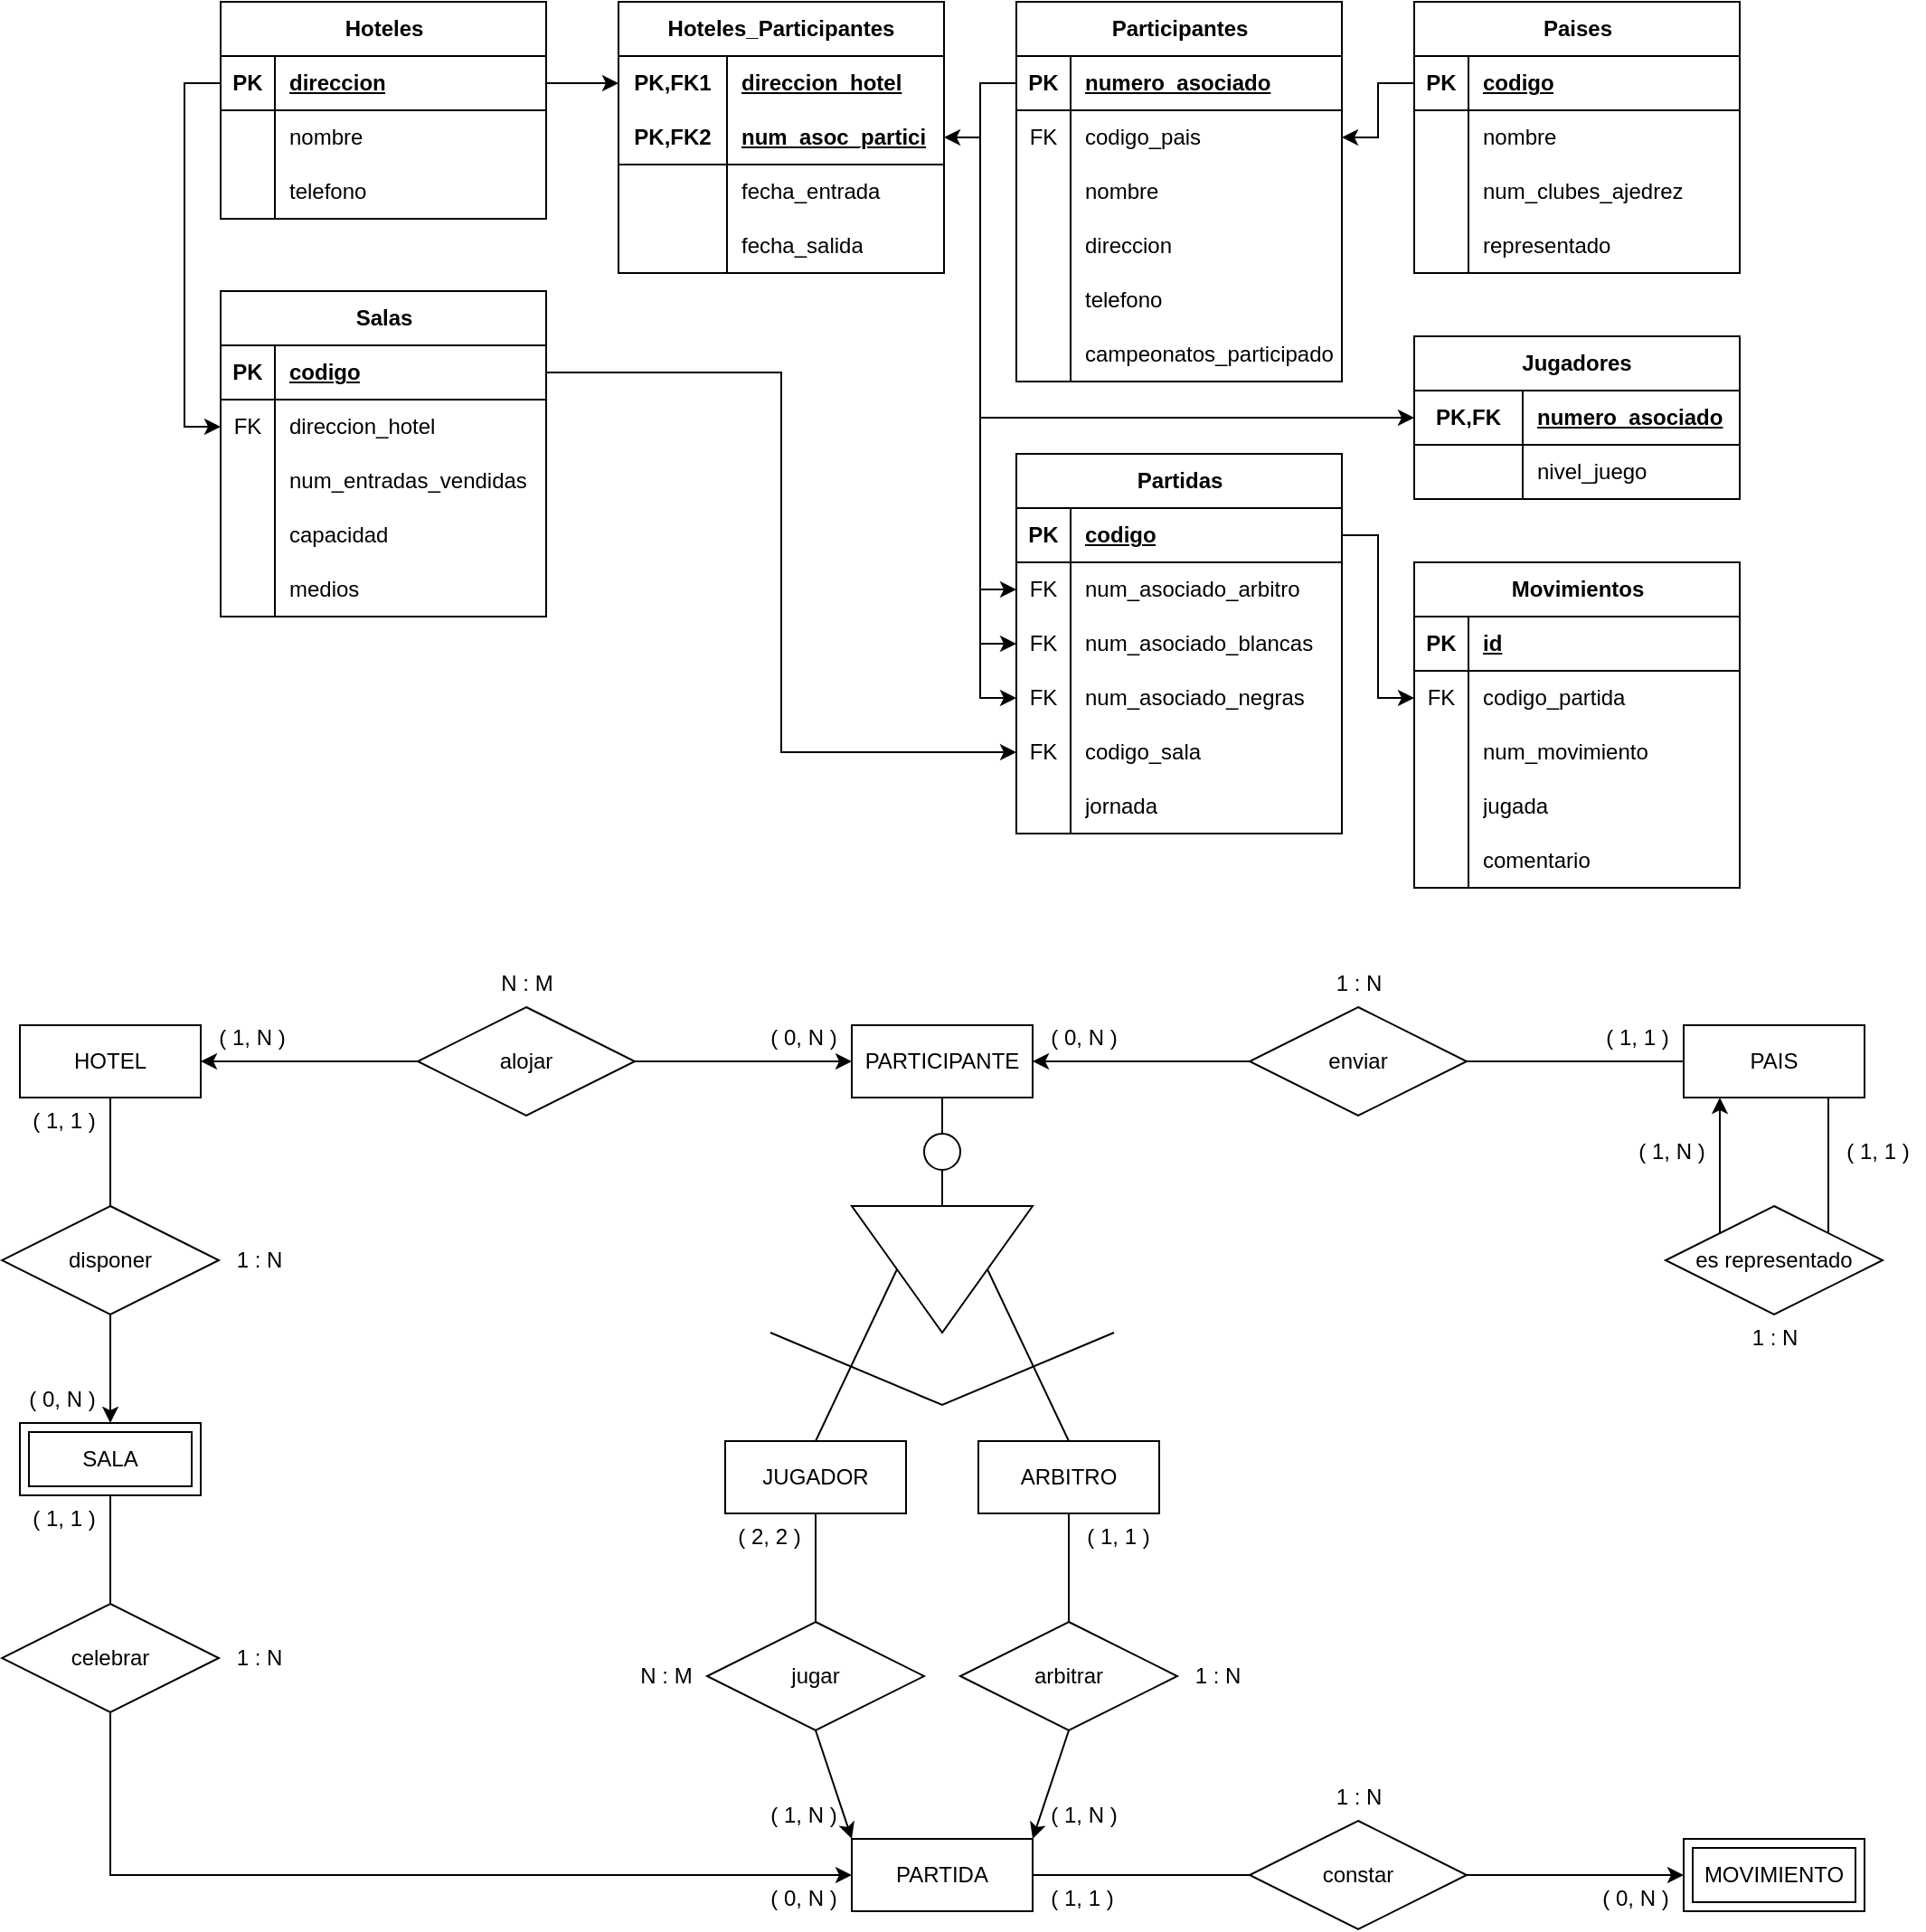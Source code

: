 <mxfile version="24.0.4" type="device">
  <diagram name="Page-1" id="xD801_ucFq414uZnRlKG">
    <mxGraphModel dx="1762" dy="1737" grid="0" gridSize="10" guides="1" tooltips="1" connect="1" arrows="1" fold="1" page="1" pageScale="1" pageWidth="1100" pageHeight="850" math="0" shadow="0">
      <root>
        <mxCell id="0" />
        <mxCell id="1" parent="0" />
        <mxCell id="5cUxGQwEymCMh7XVlLyC-59" value="PARTICIPANTE" style="whiteSpace=wrap;html=1;align=center;" parent="1" vertex="1">
          <mxGeometry x="489" y="458" width="100" height="40" as="geometry" />
        </mxCell>
        <mxCell id="5cUxGQwEymCMh7XVlLyC-61" value="" style="verticalLabelPosition=bottom;verticalAlign=top;html=1;shape=mxgraph.basic.acute_triangle;dx=0.5;rotation=-180;" parent="1" vertex="1">
          <mxGeometry x="489" y="558" width="100" height="70" as="geometry" />
        </mxCell>
        <mxCell id="5cUxGQwEymCMh7XVlLyC-62" value="JUGADOR" style="whiteSpace=wrap;html=1;align=center;" parent="1" vertex="1">
          <mxGeometry x="419" y="688" width="100" height="40" as="geometry" />
        </mxCell>
        <mxCell id="5cUxGQwEymCMh7XVlLyC-63" value="ARBITRO" style="whiteSpace=wrap;html=1;align=center;" parent="1" vertex="1">
          <mxGeometry x="559" y="688" width="100" height="40" as="geometry" />
        </mxCell>
        <mxCell id="5cUxGQwEymCMh7XVlLyC-64" value="" style="endArrow=none;html=1;rounded=0;entryX=0.5;entryY=1;entryDx=0;entryDy=0;exitX=0.5;exitY=1;exitDx=0;exitDy=0;exitPerimeter=0;" parent="1" source="5cUxGQwEymCMh7XVlLyC-67" target="5cUxGQwEymCMh7XVlLyC-59" edge="1">
          <mxGeometry width="50" height="50" relative="1" as="geometry">
            <mxPoint x="545" y="598" as="sourcePoint" />
            <mxPoint x="595" y="548" as="targetPoint" />
          </mxGeometry>
        </mxCell>
        <mxCell id="5cUxGQwEymCMh7XVlLyC-65" value="" style="endArrow=none;html=1;rounded=0;entryX=0;entryY=0;entryDx=75;entryDy=35;exitX=0.5;exitY=0;exitDx=0;exitDy=0;entryPerimeter=0;" parent="1" source="5cUxGQwEymCMh7XVlLyC-62" target="5cUxGQwEymCMh7XVlLyC-61" edge="1">
          <mxGeometry width="50" height="50" relative="1" as="geometry">
            <mxPoint x="549" y="568" as="sourcePoint" />
            <mxPoint x="549" y="508" as="targetPoint" />
          </mxGeometry>
        </mxCell>
        <mxCell id="5cUxGQwEymCMh7XVlLyC-66" value="" style="endArrow=none;html=1;rounded=0;exitX=0.5;exitY=0;exitDx=0;exitDy=0;entryX=0;entryY=0;entryDx=25;entryDy=35;entryPerimeter=0;" parent="1" source="5cUxGQwEymCMh7XVlLyC-63" target="5cUxGQwEymCMh7XVlLyC-61" edge="1">
          <mxGeometry width="50" height="50" relative="1" as="geometry">
            <mxPoint x="479" y="698" as="sourcePoint" />
            <mxPoint x="592" y="595" as="targetPoint" />
          </mxGeometry>
        </mxCell>
        <mxCell id="5cUxGQwEymCMh7XVlLyC-68" value="" style="endArrow=none;html=1;rounded=0;entryX=0.5;entryY=1;entryDx=0;entryDy=0;exitX=0.5;exitY=1;exitDx=0;exitDy=0;exitPerimeter=0;" parent="1" source="5cUxGQwEymCMh7XVlLyC-61" target="5cUxGQwEymCMh7XVlLyC-67" edge="1">
          <mxGeometry width="50" height="50" relative="1" as="geometry">
            <mxPoint x="539" y="558" as="sourcePoint" />
            <mxPoint x="539" y="498" as="targetPoint" />
          </mxGeometry>
        </mxCell>
        <mxCell id="5cUxGQwEymCMh7XVlLyC-67" value="" style="ellipse;whiteSpace=wrap;html=1;aspect=fixed;" parent="1" vertex="1">
          <mxGeometry x="529" y="518" width="20" height="20" as="geometry" />
        </mxCell>
        <mxCell id="5cUxGQwEymCMh7XVlLyC-85" value="enviar" style="shape=rhombus;perimeter=rhombusPerimeter;whiteSpace=wrap;html=1;align=center;" parent="1" vertex="1">
          <mxGeometry x="709" y="448" width="120" height="60" as="geometry" />
        </mxCell>
        <mxCell id="5cUxGQwEymCMh7XVlLyC-87" value="PAIS" style="whiteSpace=wrap;html=1;align=center;" parent="1" vertex="1">
          <mxGeometry x="949" y="458" width="100" height="40" as="geometry" />
        </mxCell>
        <mxCell id="5cUxGQwEymCMh7XVlLyC-89" value="es representado" style="shape=rhombus;perimeter=rhombusPerimeter;whiteSpace=wrap;html=1;align=center;" parent="1" vertex="1">
          <mxGeometry x="939" y="558" width="120" height="60" as="geometry" />
        </mxCell>
        <mxCell id="5cUxGQwEymCMh7XVlLyC-90" value="" style="endArrow=classic;html=1;rounded=0;exitX=0;exitY=0;exitDx=0;exitDy=0;entryX=0.5;entryY=1;entryDx=0;entryDy=0;" parent="1" source="5cUxGQwEymCMh7XVlLyC-89" edge="1">
          <mxGeometry width="50" height="50" relative="1" as="geometry">
            <mxPoint x="969" y="558" as="sourcePoint" />
            <mxPoint x="969" y="498" as="targetPoint" />
          </mxGeometry>
        </mxCell>
        <mxCell id="5cUxGQwEymCMh7XVlLyC-91" value="( 1, N )" style="text;html=1;align=center;verticalAlign=middle;resizable=0;points=[];autosize=1;strokeColor=none;fillColor=none;" parent="1" vertex="1">
          <mxGeometry x="914" y="515" width="55" height="26" as="geometry" />
        </mxCell>
        <mxCell id="5cUxGQwEymCMh7XVlLyC-92" value="( 1, 1 )" style="text;html=1;align=center;verticalAlign=middle;resizable=0;points=[];autosize=1;strokeColor=none;fillColor=none;" parent="1" vertex="1">
          <mxGeometry x="1029" y="515" width="53" height="26" as="geometry" />
        </mxCell>
        <mxCell id="5cUxGQwEymCMh7XVlLyC-93" value="1 : N" style="text;html=1;align=center;verticalAlign=middle;resizable=0;points=[];autosize=1;strokeColor=none;fillColor=none;" parent="1" vertex="1">
          <mxGeometry x="977.5" y="618" width="43" height="26" as="geometry" />
        </mxCell>
        <mxCell id="5cUxGQwEymCMh7XVlLyC-97" value="" style="endArrow=classic;html=1;rounded=0;entryX=1;entryY=0.5;entryDx=0;entryDy=0;exitX=0;exitY=0.5;exitDx=0;exitDy=0;" parent="1" source="5cUxGQwEymCMh7XVlLyC-85" target="5cUxGQwEymCMh7XVlLyC-59" edge="1">
          <mxGeometry width="50" height="50" relative="1" as="geometry">
            <mxPoint x="720" y="579" as="sourcePoint" />
            <mxPoint x="770" y="529" as="targetPoint" />
          </mxGeometry>
        </mxCell>
        <mxCell id="5cUxGQwEymCMh7XVlLyC-99" value="( 0, N )" style="text;html=1;align=center;verticalAlign=middle;resizable=0;points=[];autosize=1;strokeColor=none;fillColor=none;" parent="1" vertex="1">
          <mxGeometry x="589" y="452" width="55" height="26" as="geometry" />
        </mxCell>
        <mxCell id="5cUxGQwEymCMh7XVlLyC-100" value="( 1, 1 )" style="text;html=1;align=center;verticalAlign=middle;resizable=0;points=[];autosize=1;strokeColor=none;fillColor=none;" parent="1" vertex="1">
          <mxGeometry x="896" y="452" width="53" height="26" as="geometry" />
        </mxCell>
        <mxCell id="5cUxGQwEymCMh7XVlLyC-101" value="" style="endArrow=none;html=1;rounded=0;exitX=1;exitY=0.5;exitDx=0;exitDy=0;entryX=0;entryY=0.5;entryDx=0;entryDy=0;" parent="1" source="5cUxGQwEymCMh7XVlLyC-85" target="5cUxGQwEymCMh7XVlLyC-87" edge="1">
          <mxGeometry width="50" height="50" relative="1" as="geometry">
            <mxPoint x="844" y="433" as="sourcePoint" />
            <mxPoint x="894" y="383" as="targetPoint" />
          </mxGeometry>
        </mxCell>
        <mxCell id="5cUxGQwEymCMh7XVlLyC-102" value="1 : N" style="text;html=1;align=center;verticalAlign=middle;resizable=0;points=[];autosize=1;strokeColor=none;fillColor=none;" parent="1" vertex="1">
          <mxGeometry x="747.5" y="422" width="43" height="26" as="geometry" />
        </mxCell>
        <mxCell id="5cUxGQwEymCMh7XVlLyC-122" value="jugar" style="shape=rhombus;perimeter=rhombusPerimeter;whiteSpace=wrap;html=1;align=center;" parent="1" vertex="1">
          <mxGeometry x="409" y="788" width="120" height="60" as="geometry" />
        </mxCell>
        <mxCell id="5cUxGQwEymCMh7XVlLyC-124" value="PARTIDA" style="whiteSpace=wrap;html=1;align=center;" parent="1" vertex="1">
          <mxGeometry x="489" y="908" width="100" height="40" as="geometry" />
        </mxCell>
        <mxCell id="5cUxGQwEymCMh7XVlLyC-125" value="" style="endArrow=classic;html=1;rounded=0;exitX=0.5;exitY=1;exitDx=0;exitDy=0;entryX=0;entryY=0;entryDx=0;entryDy=0;" parent="1" source="5cUxGQwEymCMh7XVlLyC-122" target="5cUxGQwEymCMh7XVlLyC-124" edge="1">
          <mxGeometry width="50" height="50" relative="1" as="geometry">
            <mxPoint x="575" y="794" as="sourcePoint" />
            <mxPoint x="625" y="744" as="targetPoint" />
          </mxGeometry>
        </mxCell>
        <mxCell id="5cUxGQwEymCMh7XVlLyC-126" value="" style="endArrow=none;html=1;rounded=0;entryX=0.5;entryY=1;entryDx=0;entryDy=0;exitX=0.5;exitY=0;exitDx=0;exitDy=0;" parent="1" source="5cUxGQwEymCMh7XVlLyC-122" target="5cUxGQwEymCMh7XVlLyC-62" edge="1">
          <mxGeometry width="50" height="50" relative="1" as="geometry">
            <mxPoint x="575" y="794" as="sourcePoint" />
            <mxPoint x="625" y="744" as="targetPoint" />
          </mxGeometry>
        </mxCell>
        <mxCell id="5cUxGQwEymCMh7XVlLyC-128" value="arbitrar" style="shape=rhombus;perimeter=rhombusPerimeter;whiteSpace=wrap;html=1;align=center;" parent="1" vertex="1">
          <mxGeometry x="549" y="788" width="120" height="60" as="geometry" />
        </mxCell>
        <mxCell id="5cUxGQwEymCMh7XVlLyC-129" value="" style="endArrow=none;html=1;rounded=0;exitX=0.5;exitY=0;exitDx=0;exitDy=0;entryX=0.5;entryY=1;entryDx=0;entryDy=0;" parent="1" source="5cUxGQwEymCMh7XVlLyC-128" target="5cUxGQwEymCMh7XVlLyC-63" edge="1">
          <mxGeometry width="50" height="50" relative="1" as="geometry">
            <mxPoint x="685" y="805" as="sourcePoint" />
            <mxPoint x="735" y="755" as="targetPoint" />
          </mxGeometry>
        </mxCell>
        <mxCell id="5cUxGQwEymCMh7XVlLyC-130" value="" style="endArrow=classic;html=1;rounded=0;exitX=0.5;exitY=1;exitDx=0;exitDy=0;entryX=1;entryY=0;entryDx=0;entryDy=0;" parent="1" source="5cUxGQwEymCMh7XVlLyC-128" target="5cUxGQwEymCMh7XVlLyC-124" edge="1">
          <mxGeometry width="50" height="50" relative="1" as="geometry">
            <mxPoint x="685" y="805" as="sourcePoint" />
            <mxPoint x="735" y="755" as="targetPoint" />
          </mxGeometry>
        </mxCell>
        <mxCell id="5cUxGQwEymCMh7XVlLyC-162" value="( 1, N )" style="text;html=1;align=center;verticalAlign=middle;resizable=0;points=[];autosize=1;strokeColor=none;fillColor=none;" parent="1" vertex="1">
          <mxGeometry x="434" y="882" width="55" height="26" as="geometry" />
        </mxCell>
        <mxCell id="5cUxGQwEymCMh7XVlLyC-163" value="( 1, N )" style="text;html=1;align=center;verticalAlign=middle;resizable=0;points=[];autosize=1;strokeColor=none;fillColor=none;" parent="1" vertex="1">
          <mxGeometry x="589" y="882" width="55" height="26" as="geometry" />
        </mxCell>
        <mxCell id="5cUxGQwEymCMh7XVlLyC-164" value="( 1, 1 )" style="text;html=1;align=center;verticalAlign=middle;resizable=0;points=[];autosize=1;strokeColor=none;fillColor=none;" parent="1" vertex="1">
          <mxGeometry x="609" y="728" width="53" height="26" as="geometry" />
        </mxCell>
        <mxCell id="5cUxGQwEymCMh7XVlLyC-165" value="( 2, 2 )" style="text;html=1;align=center;verticalAlign=middle;resizable=0;points=[];autosize=1;strokeColor=none;fillColor=none;" parent="1" vertex="1">
          <mxGeometry x="416" y="728" width="53" height="26" as="geometry" />
        </mxCell>
        <mxCell id="5cUxGQwEymCMh7XVlLyC-166" value="N : M" style="text;html=1;align=center;verticalAlign=middle;resizable=0;points=[];autosize=1;strokeColor=none;fillColor=none;" parent="1" vertex="1">
          <mxGeometry x="362" y="805" width="47" height="26" as="geometry" />
        </mxCell>
        <mxCell id="5cUxGQwEymCMh7XVlLyC-167" value="1 : N" style="text;html=1;align=center;verticalAlign=middle;resizable=0;points=[];autosize=1;strokeColor=none;fillColor=none;" parent="1" vertex="1">
          <mxGeometry x="669" y="805" width="43" height="26" as="geometry" />
        </mxCell>
        <mxCell id="5cUxGQwEymCMh7XVlLyC-218" value="alojar" style="shape=rhombus;perimeter=rhombusPerimeter;whiteSpace=wrap;html=1;align=center;" parent="1" vertex="1">
          <mxGeometry x="249" y="448" width="120" height="60" as="geometry" />
        </mxCell>
        <mxCell id="5cUxGQwEymCMh7XVlLyC-220" value="HOTEL" style="whiteSpace=wrap;html=1;align=center;" parent="1" vertex="1">
          <mxGeometry x="29" y="458" width="100" height="40" as="geometry" />
        </mxCell>
        <mxCell id="5cUxGQwEymCMh7XVlLyC-221" value="" style="endArrow=classic;html=1;rounded=0;exitX=1;exitY=0.5;exitDx=0;exitDy=0;entryX=0;entryY=0.5;entryDx=0;entryDy=0;" parent="1" source="5cUxGQwEymCMh7XVlLyC-218" target="5cUxGQwEymCMh7XVlLyC-59" edge="1">
          <mxGeometry width="50" height="50" relative="1" as="geometry">
            <mxPoint x="329" y="597" as="sourcePoint" />
            <mxPoint x="379" y="547" as="targetPoint" />
          </mxGeometry>
        </mxCell>
        <mxCell id="5cUxGQwEymCMh7XVlLyC-222" value="" style="endArrow=classic;html=1;rounded=0;entryX=1;entryY=0.5;entryDx=0;entryDy=0;exitX=0;exitY=0.5;exitDx=0;exitDy=0;" parent="1" source="5cUxGQwEymCMh7XVlLyC-218" target="5cUxGQwEymCMh7XVlLyC-220" edge="1">
          <mxGeometry width="50" height="50" relative="1" as="geometry">
            <mxPoint x="329" y="597" as="sourcePoint" />
            <mxPoint x="379" y="547" as="targetPoint" />
          </mxGeometry>
        </mxCell>
        <mxCell id="5cUxGQwEymCMh7XVlLyC-223" value="( 0, N )" style="text;html=1;align=center;verticalAlign=middle;resizable=0;points=[];autosize=1;strokeColor=none;fillColor=none;" parent="1" vertex="1">
          <mxGeometry x="434" y="452" width="55" height="26" as="geometry" />
        </mxCell>
        <mxCell id="5cUxGQwEymCMh7XVlLyC-224" value="( 1, N )" style="text;html=1;align=center;verticalAlign=middle;resizable=0;points=[];autosize=1;strokeColor=none;fillColor=none;" parent="1" vertex="1">
          <mxGeometry x="129" y="452" width="55" height="26" as="geometry" />
        </mxCell>
        <mxCell id="5cUxGQwEymCMh7XVlLyC-225" value="N : M" style="text;html=1;align=center;verticalAlign=middle;resizable=0;points=[];autosize=1;strokeColor=none;fillColor=none;" parent="1" vertex="1">
          <mxGeometry x="285.5" y="422" width="47" height="26" as="geometry" />
        </mxCell>
        <mxCell id="5cUxGQwEymCMh7XVlLyC-282" value="disponer" style="shape=rhombus;perimeter=rhombusPerimeter;whiteSpace=wrap;html=1;align=center;" parent="1" vertex="1">
          <mxGeometry x="19" y="558" width="120" height="60" as="geometry" />
        </mxCell>
        <mxCell id="5cUxGQwEymCMh7XVlLyC-287" value="celebrar" style="shape=rhombus;perimeter=rhombusPerimeter;whiteSpace=wrap;html=1;align=center;" parent="1" vertex="1">
          <mxGeometry x="19" y="778" width="120" height="60" as="geometry" />
        </mxCell>
        <mxCell id="5cUxGQwEymCMh7XVlLyC-288" value="" style="endArrow=classic;html=1;rounded=0;exitX=0.5;exitY=1;exitDx=0;exitDy=0;entryX=0.5;entryY=0;entryDx=0;entryDy=0;" parent="1" source="5cUxGQwEymCMh7XVlLyC-282" target="5cUxGQwEymCMh7XVlLyC-300" edge="1">
          <mxGeometry width="50" height="50" relative="1" as="geometry">
            <mxPoint x="216" y="701" as="sourcePoint" />
            <mxPoint x="79" y="678" as="targetPoint" />
          </mxGeometry>
        </mxCell>
        <mxCell id="5cUxGQwEymCMh7XVlLyC-289" value="" style="endArrow=none;html=1;rounded=0;entryX=0.5;entryY=1;entryDx=0;entryDy=0;exitX=0.5;exitY=0;exitDx=0;exitDy=0;" parent="1" source="5cUxGQwEymCMh7XVlLyC-282" target="5cUxGQwEymCMh7XVlLyC-220" edge="1">
          <mxGeometry width="50" height="50" relative="1" as="geometry">
            <mxPoint x="216" y="701" as="sourcePoint" />
            <mxPoint x="266" y="651" as="targetPoint" />
          </mxGeometry>
        </mxCell>
        <mxCell id="5cUxGQwEymCMh7XVlLyC-290" value="( 1, 1 )" style="text;html=1;align=center;verticalAlign=middle;resizable=0;points=[];autosize=1;strokeColor=none;fillColor=none;" parent="1" vertex="1">
          <mxGeometry x="26" y="498" width="53" height="26" as="geometry" />
        </mxCell>
        <mxCell id="5cUxGQwEymCMh7XVlLyC-291" value="( 0, N )" style="text;html=1;align=center;verticalAlign=middle;resizable=0;points=[];autosize=1;strokeColor=none;fillColor=none;" parent="1" vertex="1">
          <mxGeometry x="24" y="652" width="55" height="26" as="geometry" />
        </mxCell>
        <mxCell id="5cUxGQwEymCMh7XVlLyC-292" value="1 : N" style="text;html=1;align=center;verticalAlign=middle;resizable=0;points=[];autosize=1;strokeColor=none;fillColor=none;" parent="1" vertex="1">
          <mxGeometry x="139" y="575" width="43" height="26" as="geometry" />
        </mxCell>
        <mxCell id="5cUxGQwEymCMh7XVlLyC-293" value="" style="endArrow=classic;html=1;rounded=0;exitX=0.5;exitY=1;exitDx=0;exitDy=0;entryX=0;entryY=0.5;entryDx=0;entryDy=0;" parent="1" source="5cUxGQwEymCMh7XVlLyC-287" target="5cUxGQwEymCMh7XVlLyC-124" edge="1">
          <mxGeometry width="50" height="50" relative="1" as="geometry">
            <mxPoint x="325" y="808" as="sourcePoint" />
            <mxPoint x="478" y="923" as="targetPoint" />
            <Array as="points">
              <mxPoint x="79" y="928" />
            </Array>
          </mxGeometry>
        </mxCell>
        <mxCell id="5cUxGQwEymCMh7XVlLyC-296" value="" style="endArrow=none;html=1;rounded=0;exitX=0.5;exitY=0;exitDx=0;exitDy=0;entryX=0.5;entryY=1;entryDx=0;entryDy=0;" parent="1" source="5cUxGQwEymCMh7XVlLyC-287" target="5cUxGQwEymCMh7XVlLyC-300" edge="1">
          <mxGeometry width="50" height="50" relative="1" as="geometry">
            <mxPoint x="169" y="776" as="sourcePoint" />
            <mxPoint x="79" y="718" as="targetPoint" />
          </mxGeometry>
        </mxCell>
        <mxCell id="5cUxGQwEymCMh7XVlLyC-297" value="( 1, 1 )" style="text;html=1;align=center;verticalAlign=middle;resizable=0;points=[];autosize=1;strokeColor=none;fillColor=none;" parent="1" vertex="1">
          <mxGeometry x="26" y="718" width="53" height="26" as="geometry" />
        </mxCell>
        <mxCell id="5cUxGQwEymCMh7XVlLyC-298" value="( 0, N )" style="text;html=1;align=center;verticalAlign=middle;resizable=0;points=[];autosize=1;strokeColor=none;fillColor=none;" parent="1" vertex="1">
          <mxGeometry x="434" y="928" width="55" height="26" as="geometry" />
        </mxCell>
        <mxCell id="5cUxGQwEymCMh7XVlLyC-299" value="1 : N" style="text;html=1;align=center;verticalAlign=middle;resizable=0;points=[];autosize=1;strokeColor=none;fillColor=none;" parent="1" vertex="1">
          <mxGeometry x="139" y="795" width="43" height="26" as="geometry" />
        </mxCell>
        <mxCell id="5cUxGQwEymCMh7XVlLyC-300" value="SALA" style="shape=ext;margin=3;double=1;whiteSpace=wrap;html=1;align=center;" parent="1" vertex="1">
          <mxGeometry x="29" y="678" width="100" height="40" as="geometry" />
        </mxCell>
        <mxCell id="5cUxGQwEymCMh7XVlLyC-302" value="constar" style="shape=rhombus;perimeter=rhombusPerimeter;whiteSpace=wrap;html=1;align=center;" parent="1" vertex="1">
          <mxGeometry x="709" y="898" width="120" height="60" as="geometry" />
        </mxCell>
        <mxCell id="5cUxGQwEymCMh7XVlLyC-305" value="MOVIMIENTO" style="shape=ext;margin=3;double=1;whiteSpace=wrap;html=1;align=center;" parent="1" vertex="1">
          <mxGeometry x="949" y="908" width="100" height="40" as="geometry" />
        </mxCell>
        <mxCell id="5cUxGQwEymCMh7XVlLyC-307" value="" style="endArrow=classic;html=1;rounded=0;exitX=1;exitY=0.5;exitDx=0;exitDy=0;entryX=0;entryY=0.5;entryDx=0;entryDy=0;" parent="1" source="5cUxGQwEymCMh7XVlLyC-302" target="5cUxGQwEymCMh7XVlLyC-305" edge="1">
          <mxGeometry width="50" height="50" relative="1" as="geometry">
            <mxPoint x="803" y="948" as="sourcePoint" />
            <mxPoint x="853" y="898" as="targetPoint" />
          </mxGeometry>
        </mxCell>
        <mxCell id="5cUxGQwEymCMh7XVlLyC-308" value="" style="endArrow=none;html=1;rounded=0;exitX=1;exitY=0.5;exitDx=0;exitDy=0;entryX=0;entryY=0.5;entryDx=0;entryDy=0;" parent="1" source="5cUxGQwEymCMh7XVlLyC-124" target="5cUxGQwEymCMh7XVlLyC-302" edge="1">
          <mxGeometry width="50" height="50" relative="1" as="geometry">
            <mxPoint x="803" y="948" as="sourcePoint" />
            <mxPoint x="853" y="898" as="targetPoint" />
          </mxGeometry>
        </mxCell>
        <mxCell id="5cUxGQwEymCMh7XVlLyC-309" value="( 0, N )" style="text;html=1;align=center;verticalAlign=middle;resizable=0;points=[];autosize=1;strokeColor=none;fillColor=none;" parent="1" vertex="1">
          <mxGeometry x="894" y="928" width="55" height="26" as="geometry" />
        </mxCell>
        <mxCell id="5cUxGQwEymCMh7XVlLyC-311" value="( 1, 1 )" style="text;html=1;align=center;verticalAlign=middle;resizable=0;points=[];autosize=1;strokeColor=none;fillColor=none;" parent="1" vertex="1">
          <mxGeometry x="589" y="928" width="53" height="26" as="geometry" />
        </mxCell>
        <mxCell id="5cUxGQwEymCMh7XVlLyC-312" value="1 : N" style="text;html=1;align=center;verticalAlign=middle;resizable=0;points=[];autosize=1;strokeColor=none;fillColor=none;" parent="1" vertex="1">
          <mxGeometry x="747.5" y="872" width="43" height="26" as="geometry" />
        </mxCell>
        <mxCell id="-Ma8yGiCkcmnBZ08pdYG-1" value="Participantes" style="shape=table;startSize=30;container=1;collapsible=1;childLayout=tableLayout;fixedRows=1;rowLines=0;fontStyle=1;align=center;resizeLast=1;html=1;" parent="1" vertex="1">
          <mxGeometry x="580" y="-108" width="180" height="210" as="geometry" />
        </mxCell>
        <mxCell id="-Ma8yGiCkcmnBZ08pdYG-2" value="" style="shape=tableRow;horizontal=0;startSize=0;swimlaneHead=0;swimlaneBody=0;fillColor=none;collapsible=0;dropTarget=0;points=[[0,0.5],[1,0.5]];portConstraint=eastwest;top=0;left=0;right=0;bottom=1;" parent="-Ma8yGiCkcmnBZ08pdYG-1" vertex="1">
          <mxGeometry y="30" width="180" height="30" as="geometry" />
        </mxCell>
        <mxCell id="-Ma8yGiCkcmnBZ08pdYG-3" value="PK" style="shape=partialRectangle;connectable=0;fillColor=none;top=0;left=0;bottom=0;right=0;fontStyle=1;overflow=hidden;whiteSpace=wrap;html=1;" parent="-Ma8yGiCkcmnBZ08pdYG-2" vertex="1">
          <mxGeometry width="30" height="30" as="geometry">
            <mxRectangle width="30" height="30" as="alternateBounds" />
          </mxGeometry>
        </mxCell>
        <mxCell id="-Ma8yGiCkcmnBZ08pdYG-4" value="numero_asociado" style="shape=partialRectangle;connectable=0;fillColor=none;top=0;left=0;bottom=0;right=0;align=left;spacingLeft=6;fontStyle=5;overflow=hidden;whiteSpace=wrap;html=1;" parent="-Ma8yGiCkcmnBZ08pdYG-2" vertex="1">
          <mxGeometry x="30" width="150" height="30" as="geometry">
            <mxRectangle width="150" height="30" as="alternateBounds" />
          </mxGeometry>
        </mxCell>
        <mxCell id="-Ma8yGiCkcmnBZ08pdYG-5" value="" style="shape=tableRow;horizontal=0;startSize=0;swimlaneHead=0;swimlaneBody=0;fillColor=none;collapsible=0;dropTarget=0;points=[[0,0.5],[1,0.5]];portConstraint=eastwest;top=0;left=0;right=0;bottom=0;" parent="-Ma8yGiCkcmnBZ08pdYG-1" vertex="1">
          <mxGeometry y="60" width="180" height="30" as="geometry" />
        </mxCell>
        <mxCell id="-Ma8yGiCkcmnBZ08pdYG-6" value="FK" style="shape=partialRectangle;connectable=0;fillColor=none;top=0;left=0;bottom=0;right=0;fontStyle=0;overflow=hidden;whiteSpace=wrap;html=1;" parent="-Ma8yGiCkcmnBZ08pdYG-5" vertex="1">
          <mxGeometry width="30" height="30" as="geometry">
            <mxRectangle width="30" height="30" as="alternateBounds" />
          </mxGeometry>
        </mxCell>
        <mxCell id="-Ma8yGiCkcmnBZ08pdYG-7" value="codigo_pais" style="shape=partialRectangle;connectable=0;fillColor=none;top=0;left=0;bottom=0;right=0;align=left;spacingLeft=6;fontStyle=0;overflow=hidden;whiteSpace=wrap;html=1;" parent="-Ma8yGiCkcmnBZ08pdYG-5" vertex="1">
          <mxGeometry x="30" width="150" height="30" as="geometry">
            <mxRectangle width="150" height="30" as="alternateBounds" />
          </mxGeometry>
        </mxCell>
        <mxCell id="-Ma8yGiCkcmnBZ08pdYG-8" value="" style="shape=tableRow;horizontal=0;startSize=0;swimlaneHead=0;swimlaneBody=0;fillColor=none;collapsible=0;dropTarget=0;points=[[0,0.5],[1,0.5]];portConstraint=eastwest;top=0;left=0;right=0;bottom=0;" parent="-Ma8yGiCkcmnBZ08pdYG-1" vertex="1">
          <mxGeometry y="90" width="180" height="30" as="geometry" />
        </mxCell>
        <mxCell id="-Ma8yGiCkcmnBZ08pdYG-9" value="" style="shape=partialRectangle;connectable=0;fillColor=none;top=0;left=0;bottom=0;right=0;editable=1;overflow=hidden;whiteSpace=wrap;html=1;" parent="-Ma8yGiCkcmnBZ08pdYG-8" vertex="1">
          <mxGeometry width="30" height="30" as="geometry">
            <mxRectangle width="30" height="30" as="alternateBounds" />
          </mxGeometry>
        </mxCell>
        <mxCell id="-Ma8yGiCkcmnBZ08pdYG-10" value="nombre" style="shape=partialRectangle;connectable=0;fillColor=none;top=0;left=0;bottom=0;right=0;align=left;spacingLeft=6;overflow=hidden;whiteSpace=wrap;html=1;" parent="-Ma8yGiCkcmnBZ08pdYG-8" vertex="1">
          <mxGeometry x="30" width="150" height="30" as="geometry">
            <mxRectangle width="150" height="30" as="alternateBounds" />
          </mxGeometry>
        </mxCell>
        <mxCell id="-Ma8yGiCkcmnBZ08pdYG-11" value="" style="shape=tableRow;horizontal=0;startSize=0;swimlaneHead=0;swimlaneBody=0;fillColor=none;collapsible=0;dropTarget=0;points=[[0,0.5],[1,0.5]];portConstraint=eastwest;top=0;left=0;right=0;bottom=0;" parent="-Ma8yGiCkcmnBZ08pdYG-1" vertex="1">
          <mxGeometry y="120" width="180" height="30" as="geometry" />
        </mxCell>
        <mxCell id="-Ma8yGiCkcmnBZ08pdYG-12" value="" style="shape=partialRectangle;connectable=0;fillColor=none;top=0;left=0;bottom=0;right=0;editable=1;overflow=hidden;whiteSpace=wrap;html=1;" parent="-Ma8yGiCkcmnBZ08pdYG-11" vertex="1">
          <mxGeometry width="30" height="30" as="geometry">
            <mxRectangle width="30" height="30" as="alternateBounds" />
          </mxGeometry>
        </mxCell>
        <mxCell id="-Ma8yGiCkcmnBZ08pdYG-13" value="direccion" style="shape=partialRectangle;connectable=0;fillColor=none;top=0;left=0;bottom=0;right=0;align=left;spacingLeft=6;overflow=hidden;whiteSpace=wrap;html=1;" parent="-Ma8yGiCkcmnBZ08pdYG-11" vertex="1">
          <mxGeometry x="30" width="150" height="30" as="geometry">
            <mxRectangle width="150" height="30" as="alternateBounds" />
          </mxGeometry>
        </mxCell>
        <mxCell id="-Ma8yGiCkcmnBZ08pdYG-14" value="" style="shape=tableRow;horizontal=0;startSize=0;swimlaneHead=0;swimlaneBody=0;fillColor=none;collapsible=0;dropTarget=0;points=[[0,0.5],[1,0.5]];portConstraint=eastwest;top=0;left=0;right=0;bottom=0;" parent="-Ma8yGiCkcmnBZ08pdYG-1" vertex="1">
          <mxGeometry y="150" width="180" height="30" as="geometry" />
        </mxCell>
        <mxCell id="-Ma8yGiCkcmnBZ08pdYG-15" value="" style="shape=partialRectangle;connectable=0;fillColor=none;top=0;left=0;bottom=0;right=0;editable=1;overflow=hidden;whiteSpace=wrap;html=1;" parent="-Ma8yGiCkcmnBZ08pdYG-14" vertex="1">
          <mxGeometry width="30" height="30" as="geometry">
            <mxRectangle width="30" height="30" as="alternateBounds" />
          </mxGeometry>
        </mxCell>
        <mxCell id="-Ma8yGiCkcmnBZ08pdYG-16" value="telefono" style="shape=partialRectangle;connectable=0;fillColor=none;top=0;left=0;bottom=0;right=0;align=left;spacingLeft=6;overflow=hidden;whiteSpace=wrap;html=1;" parent="-Ma8yGiCkcmnBZ08pdYG-14" vertex="1">
          <mxGeometry x="30" width="150" height="30" as="geometry">
            <mxRectangle width="150" height="30" as="alternateBounds" />
          </mxGeometry>
        </mxCell>
        <mxCell id="-Ma8yGiCkcmnBZ08pdYG-17" value="" style="shape=tableRow;horizontal=0;startSize=0;swimlaneHead=0;swimlaneBody=0;fillColor=none;collapsible=0;dropTarget=0;points=[[0,0.5],[1,0.5]];portConstraint=eastwest;top=0;left=0;right=0;bottom=0;" parent="-Ma8yGiCkcmnBZ08pdYG-1" vertex="1">
          <mxGeometry y="180" width="180" height="30" as="geometry" />
        </mxCell>
        <mxCell id="-Ma8yGiCkcmnBZ08pdYG-18" value="" style="shape=partialRectangle;connectable=0;fillColor=none;top=0;left=0;bottom=0;right=0;editable=1;overflow=hidden;whiteSpace=wrap;html=1;" parent="-Ma8yGiCkcmnBZ08pdYG-17" vertex="1">
          <mxGeometry width="30" height="30" as="geometry">
            <mxRectangle width="30" height="30" as="alternateBounds" />
          </mxGeometry>
        </mxCell>
        <mxCell id="-Ma8yGiCkcmnBZ08pdYG-19" value="campeonatos_participado" style="shape=partialRectangle;connectable=0;fillColor=none;top=0;left=0;bottom=0;right=0;align=left;spacingLeft=6;overflow=hidden;whiteSpace=wrap;html=1;" parent="-Ma8yGiCkcmnBZ08pdYG-17" vertex="1">
          <mxGeometry x="30" width="150" height="30" as="geometry">
            <mxRectangle width="150" height="30" as="alternateBounds" />
          </mxGeometry>
        </mxCell>
        <mxCell id="-Ma8yGiCkcmnBZ08pdYG-20" value="Paises" style="shape=table;startSize=30;container=1;collapsible=1;childLayout=tableLayout;fixedRows=1;rowLines=0;fontStyle=1;align=center;resizeLast=1;html=1;" parent="1" vertex="1">
          <mxGeometry x="800" y="-108" width="180" height="150" as="geometry" />
        </mxCell>
        <mxCell id="-Ma8yGiCkcmnBZ08pdYG-21" value="" style="shape=tableRow;horizontal=0;startSize=0;swimlaneHead=0;swimlaneBody=0;fillColor=none;collapsible=0;dropTarget=0;points=[[0,0.5],[1,0.5]];portConstraint=eastwest;top=0;left=0;right=0;bottom=1;" parent="-Ma8yGiCkcmnBZ08pdYG-20" vertex="1">
          <mxGeometry y="30" width="180" height="30" as="geometry" />
        </mxCell>
        <mxCell id="-Ma8yGiCkcmnBZ08pdYG-22" value="PK" style="shape=partialRectangle;connectable=0;fillColor=none;top=0;left=0;bottom=0;right=0;fontStyle=1;overflow=hidden;whiteSpace=wrap;html=1;" parent="-Ma8yGiCkcmnBZ08pdYG-21" vertex="1">
          <mxGeometry width="30" height="30" as="geometry">
            <mxRectangle width="30" height="30" as="alternateBounds" />
          </mxGeometry>
        </mxCell>
        <mxCell id="-Ma8yGiCkcmnBZ08pdYG-23" value="codigo" style="shape=partialRectangle;connectable=0;fillColor=none;top=0;left=0;bottom=0;right=0;align=left;spacingLeft=6;fontStyle=5;overflow=hidden;whiteSpace=wrap;html=1;" parent="-Ma8yGiCkcmnBZ08pdYG-21" vertex="1">
          <mxGeometry x="30" width="150" height="30" as="geometry">
            <mxRectangle width="150" height="30" as="alternateBounds" />
          </mxGeometry>
        </mxCell>
        <mxCell id="-Ma8yGiCkcmnBZ08pdYG-24" value="" style="shape=tableRow;horizontal=0;startSize=0;swimlaneHead=0;swimlaneBody=0;fillColor=none;collapsible=0;dropTarget=0;points=[[0,0.5],[1,0.5]];portConstraint=eastwest;top=0;left=0;right=0;bottom=0;" parent="-Ma8yGiCkcmnBZ08pdYG-20" vertex="1">
          <mxGeometry y="60" width="180" height="30" as="geometry" />
        </mxCell>
        <mxCell id="-Ma8yGiCkcmnBZ08pdYG-25" value="" style="shape=partialRectangle;connectable=0;fillColor=none;top=0;left=0;bottom=0;right=0;editable=1;overflow=hidden;whiteSpace=wrap;html=1;" parent="-Ma8yGiCkcmnBZ08pdYG-24" vertex="1">
          <mxGeometry width="30" height="30" as="geometry">
            <mxRectangle width="30" height="30" as="alternateBounds" />
          </mxGeometry>
        </mxCell>
        <mxCell id="-Ma8yGiCkcmnBZ08pdYG-26" value="nombre" style="shape=partialRectangle;connectable=0;fillColor=none;top=0;left=0;bottom=0;right=0;align=left;spacingLeft=6;overflow=hidden;whiteSpace=wrap;html=1;" parent="-Ma8yGiCkcmnBZ08pdYG-24" vertex="1">
          <mxGeometry x="30" width="150" height="30" as="geometry">
            <mxRectangle width="150" height="30" as="alternateBounds" />
          </mxGeometry>
        </mxCell>
        <mxCell id="-Ma8yGiCkcmnBZ08pdYG-27" value="" style="shape=tableRow;horizontal=0;startSize=0;swimlaneHead=0;swimlaneBody=0;fillColor=none;collapsible=0;dropTarget=0;points=[[0,0.5],[1,0.5]];portConstraint=eastwest;top=0;left=0;right=0;bottom=0;" parent="-Ma8yGiCkcmnBZ08pdYG-20" vertex="1">
          <mxGeometry y="90" width="180" height="30" as="geometry" />
        </mxCell>
        <mxCell id="-Ma8yGiCkcmnBZ08pdYG-28" value="" style="shape=partialRectangle;connectable=0;fillColor=none;top=0;left=0;bottom=0;right=0;editable=1;overflow=hidden;whiteSpace=wrap;html=1;" parent="-Ma8yGiCkcmnBZ08pdYG-27" vertex="1">
          <mxGeometry width="30" height="30" as="geometry">
            <mxRectangle width="30" height="30" as="alternateBounds" />
          </mxGeometry>
        </mxCell>
        <mxCell id="-Ma8yGiCkcmnBZ08pdYG-29" value="num_clubes_ajedrez" style="shape=partialRectangle;connectable=0;fillColor=none;top=0;left=0;bottom=0;right=0;align=left;spacingLeft=6;overflow=hidden;whiteSpace=wrap;html=1;" parent="-Ma8yGiCkcmnBZ08pdYG-27" vertex="1">
          <mxGeometry x="30" width="150" height="30" as="geometry">
            <mxRectangle width="150" height="30" as="alternateBounds" />
          </mxGeometry>
        </mxCell>
        <mxCell id="-Ma8yGiCkcmnBZ08pdYG-30" value="" style="shape=tableRow;horizontal=0;startSize=0;swimlaneHead=0;swimlaneBody=0;fillColor=none;collapsible=0;dropTarget=0;points=[[0,0.5],[1,0.5]];portConstraint=eastwest;top=0;left=0;right=0;bottom=0;" parent="-Ma8yGiCkcmnBZ08pdYG-20" vertex="1">
          <mxGeometry y="120" width="180" height="30" as="geometry" />
        </mxCell>
        <mxCell id="-Ma8yGiCkcmnBZ08pdYG-31" value="" style="shape=partialRectangle;connectable=0;fillColor=none;top=0;left=0;bottom=0;right=0;editable=1;overflow=hidden;whiteSpace=wrap;html=1;" parent="-Ma8yGiCkcmnBZ08pdYG-30" vertex="1">
          <mxGeometry width="30" height="30" as="geometry">
            <mxRectangle width="30" height="30" as="alternateBounds" />
          </mxGeometry>
        </mxCell>
        <mxCell id="-Ma8yGiCkcmnBZ08pdYG-32" value="representado" style="shape=partialRectangle;connectable=0;fillColor=none;top=0;left=0;bottom=0;right=0;align=left;spacingLeft=6;overflow=hidden;whiteSpace=wrap;html=1;" parent="-Ma8yGiCkcmnBZ08pdYG-30" vertex="1">
          <mxGeometry x="30" width="150" height="30" as="geometry">
            <mxRectangle width="150" height="30" as="alternateBounds" />
          </mxGeometry>
        </mxCell>
        <mxCell id="-Ma8yGiCkcmnBZ08pdYG-33" value="Jugadores" style="shape=table;startSize=30;container=1;collapsible=1;childLayout=tableLayout;fixedRows=1;rowLines=0;fontStyle=1;align=center;resizeLast=1;html=1;whiteSpace=wrap;" parent="1" vertex="1">
          <mxGeometry x="800" y="77" width="180" height="90" as="geometry" />
        </mxCell>
        <mxCell id="-Ma8yGiCkcmnBZ08pdYG-34" value="" style="shape=tableRow;horizontal=0;startSize=0;swimlaneHead=0;swimlaneBody=0;fillColor=none;collapsible=0;dropTarget=0;points=[[0,0.5],[1,0.5]];portConstraint=eastwest;top=0;left=0;right=0;bottom=1;html=1;" parent="-Ma8yGiCkcmnBZ08pdYG-33" vertex="1">
          <mxGeometry y="30" width="180" height="30" as="geometry" />
        </mxCell>
        <mxCell id="-Ma8yGiCkcmnBZ08pdYG-35" value="PK,FK" style="shape=partialRectangle;connectable=0;fillColor=none;top=0;left=0;bottom=0;right=0;fontStyle=1;overflow=hidden;html=1;whiteSpace=wrap;" parent="-Ma8yGiCkcmnBZ08pdYG-34" vertex="1">
          <mxGeometry width="60" height="30" as="geometry">
            <mxRectangle width="60" height="30" as="alternateBounds" />
          </mxGeometry>
        </mxCell>
        <mxCell id="-Ma8yGiCkcmnBZ08pdYG-36" value="numero_asociado" style="shape=partialRectangle;connectable=0;fillColor=none;top=0;left=0;bottom=0;right=0;align=left;spacingLeft=6;fontStyle=5;overflow=hidden;html=1;whiteSpace=wrap;" parent="-Ma8yGiCkcmnBZ08pdYG-34" vertex="1">
          <mxGeometry x="60" width="120" height="30" as="geometry">
            <mxRectangle width="120" height="30" as="alternateBounds" />
          </mxGeometry>
        </mxCell>
        <mxCell id="-Ma8yGiCkcmnBZ08pdYG-37" value="" style="shape=tableRow;horizontal=0;startSize=0;swimlaneHead=0;swimlaneBody=0;fillColor=none;collapsible=0;dropTarget=0;points=[[0,0.5],[1,0.5]];portConstraint=eastwest;top=0;left=0;right=0;bottom=0;html=1;" parent="-Ma8yGiCkcmnBZ08pdYG-33" vertex="1">
          <mxGeometry y="60" width="180" height="30" as="geometry" />
        </mxCell>
        <mxCell id="-Ma8yGiCkcmnBZ08pdYG-38" value="" style="shape=partialRectangle;connectable=0;fillColor=none;top=0;left=0;bottom=0;right=0;editable=1;overflow=hidden;html=1;whiteSpace=wrap;" parent="-Ma8yGiCkcmnBZ08pdYG-37" vertex="1">
          <mxGeometry width="60" height="30" as="geometry">
            <mxRectangle width="60" height="30" as="alternateBounds" />
          </mxGeometry>
        </mxCell>
        <mxCell id="-Ma8yGiCkcmnBZ08pdYG-39" value="nivel_juego" style="shape=partialRectangle;connectable=0;fillColor=none;top=0;left=0;bottom=0;right=0;align=left;spacingLeft=6;overflow=hidden;html=1;whiteSpace=wrap;" parent="-Ma8yGiCkcmnBZ08pdYG-37" vertex="1">
          <mxGeometry x="60" width="120" height="30" as="geometry">
            <mxRectangle width="120" height="30" as="alternateBounds" />
          </mxGeometry>
        </mxCell>
        <mxCell id="-Ma8yGiCkcmnBZ08pdYG-40" value="Partidas" style="shape=table;startSize=30;container=1;collapsible=1;childLayout=tableLayout;fixedRows=1;rowLines=0;fontStyle=1;align=center;resizeLast=1;html=1;" parent="1" vertex="1">
          <mxGeometry x="580" y="142" width="180" height="210" as="geometry" />
        </mxCell>
        <mxCell id="-Ma8yGiCkcmnBZ08pdYG-41" value="" style="shape=tableRow;horizontal=0;startSize=0;swimlaneHead=0;swimlaneBody=0;fillColor=none;collapsible=0;dropTarget=0;points=[[0,0.5],[1,0.5]];portConstraint=eastwest;top=0;left=0;right=0;bottom=1;" parent="-Ma8yGiCkcmnBZ08pdYG-40" vertex="1">
          <mxGeometry y="30" width="180" height="30" as="geometry" />
        </mxCell>
        <mxCell id="-Ma8yGiCkcmnBZ08pdYG-42" value="PK" style="shape=partialRectangle;connectable=0;fillColor=none;top=0;left=0;bottom=0;right=0;fontStyle=1;overflow=hidden;whiteSpace=wrap;html=1;" parent="-Ma8yGiCkcmnBZ08pdYG-41" vertex="1">
          <mxGeometry width="30" height="30" as="geometry">
            <mxRectangle width="30" height="30" as="alternateBounds" />
          </mxGeometry>
        </mxCell>
        <mxCell id="-Ma8yGiCkcmnBZ08pdYG-43" value="codigo" style="shape=partialRectangle;connectable=0;fillColor=none;top=0;left=0;bottom=0;right=0;align=left;spacingLeft=6;fontStyle=5;overflow=hidden;whiteSpace=wrap;html=1;" parent="-Ma8yGiCkcmnBZ08pdYG-41" vertex="1">
          <mxGeometry x="30" width="150" height="30" as="geometry">
            <mxRectangle width="150" height="30" as="alternateBounds" />
          </mxGeometry>
        </mxCell>
        <mxCell id="-Ma8yGiCkcmnBZ08pdYG-44" value="" style="shape=tableRow;horizontal=0;startSize=0;swimlaneHead=0;swimlaneBody=0;fillColor=none;collapsible=0;dropTarget=0;points=[[0,0.5],[1,0.5]];portConstraint=eastwest;top=0;left=0;right=0;bottom=0;" parent="-Ma8yGiCkcmnBZ08pdYG-40" vertex="1">
          <mxGeometry y="60" width="180" height="30" as="geometry" />
        </mxCell>
        <mxCell id="-Ma8yGiCkcmnBZ08pdYG-45" value="FK" style="shape=partialRectangle;connectable=0;fillColor=none;top=0;left=0;bottom=0;right=0;fontStyle=0;overflow=hidden;whiteSpace=wrap;html=1;" parent="-Ma8yGiCkcmnBZ08pdYG-44" vertex="1">
          <mxGeometry width="30" height="30" as="geometry">
            <mxRectangle width="30" height="30" as="alternateBounds" />
          </mxGeometry>
        </mxCell>
        <mxCell id="-Ma8yGiCkcmnBZ08pdYG-46" value="num_asociado_arbitro" style="shape=partialRectangle;connectable=0;fillColor=none;top=0;left=0;bottom=0;right=0;align=left;spacingLeft=6;fontStyle=0;overflow=hidden;whiteSpace=wrap;html=1;" parent="-Ma8yGiCkcmnBZ08pdYG-44" vertex="1">
          <mxGeometry x="30" width="150" height="30" as="geometry">
            <mxRectangle width="150" height="30" as="alternateBounds" />
          </mxGeometry>
        </mxCell>
        <mxCell id="-Ma8yGiCkcmnBZ08pdYG-47" value="" style="shape=tableRow;horizontal=0;startSize=0;swimlaneHead=0;swimlaneBody=0;fillColor=none;collapsible=0;dropTarget=0;points=[[0,0.5],[1,0.5]];portConstraint=eastwest;top=0;left=0;right=0;bottom=0;" parent="-Ma8yGiCkcmnBZ08pdYG-40" vertex="1">
          <mxGeometry y="90" width="180" height="30" as="geometry" />
        </mxCell>
        <mxCell id="-Ma8yGiCkcmnBZ08pdYG-48" value="FK" style="shape=partialRectangle;connectable=0;fillColor=none;top=0;left=0;bottom=0;right=0;fontStyle=0;overflow=hidden;whiteSpace=wrap;html=1;" parent="-Ma8yGiCkcmnBZ08pdYG-47" vertex="1">
          <mxGeometry width="30" height="30" as="geometry">
            <mxRectangle width="30" height="30" as="alternateBounds" />
          </mxGeometry>
        </mxCell>
        <mxCell id="-Ma8yGiCkcmnBZ08pdYG-49" value="num_asociado_blancas" style="shape=partialRectangle;connectable=0;fillColor=none;top=0;left=0;bottom=0;right=0;align=left;spacingLeft=6;fontStyle=0;overflow=hidden;whiteSpace=wrap;html=1;" parent="-Ma8yGiCkcmnBZ08pdYG-47" vertex="1">
          <mxGeometry x="30" width="150" height="30" as="geometry">
            <mxRectangle width="150" height="30" as="alternateBounds" />
          </mxGeometry>
        </mxCell>
        <mxCell id="-Ma8yGiCkcmnBZ08pdYG-50" value="" style="shape=tableRow;horizontal=0;startSize=0;swimlaneHead=0;swimlaneBody=0;fillColor=none;collapsible=0;dropTarget=0;points=[[0,0.5],[1,0.5]];portConstraint=eastwest;top=0;left=0;right=0;bottom=0;" parent="-Ma8yGiCkcmnBZ08pdYG-40" vertex="1">
          <mxGeometry y="120" width="180" height="30" as="geometry" />
        </mxCell>
        <mxCell id="-Ma8yGiCkcmnBZ08pdYG-51" value="FK" style="shape=partialRectangle;connectable=0;fillColor=none;top=0;left=0;bottom=0;right=0;fontStyle=0;overflow=hidden;whiteSpace=wrap;html=1;" parent="-Ma8yGiCkcmnBZ08pdYG-50" vertex="1">
          <mxGeometry width="30" height="30" as="geometry">
            <mxRectangle width="30" height="30" as="alternateBounds" />
          </mxGeometry>
        </mxCell>
        <mxCell id="-Ma8yGiCkcmnBZ08pdYG-52" value="num_asociado_negras" style="shape=partialRectangle;connectable=0;fillColor=none;top=0;left=0;bottom=0;right=0;align=left;spacingLeft=6;fontStyle=0;overflow=hidden;whiteSpace=wrap;html=1;" parent="-Ma8yGiCkcmnBZ08pdYG-50" vertex="1">
          <mxGeometry x="30" width="150" height="30" as="geometry">
            <mxRectangle width="150" height="30" as="alternateBounds" />
          </mxGeometry>
        </mxCell>
        <mxCell id="-Ma8yGiCkcmnBZ08pdYG-143" value="" style="shape=tableRow;horizontal=0;startSize=0;swimlaneHead=0;swimlaneBody=0;fillColor=none;collapsible=0;dropTarget=0;points=[[0,0.5],[1,0.5]];portConstraint=eastwest;top=0;left=0;right=0;bottom=0;" parent="-Ma8yGiCkcmnBZ08pdYG-40" vertex="1">
          <mxGeometry y="150" width="180" height="30" as="geometry" />
        </mxCell>
        <mxCell id="-Ma8yGiCkcmnBZ08pdYG-144" value="FK" style="shape=partialRectangle;connectable=0;fillColor=none;top=0;left=0;bottom=0;right=0;fontStyle=0;overflow=hidden;whiteSpace=wrap;html=1;" parent="-Ma8yGiCkcmnBZ08pdYG-143" vertex="1">
          <mxGeometry width="30" height="30" as="geometry">
            <mxRectangle width="30" height="30" as="alternateBounds" />
          </mxGeometry>
        </mxCell>
        <mxCell id="-Ma8yGiCkcmnBZ08pdYG-145" value="codigo_sala" style="shape=partialRectangle;connectable=0;fillColor=none;top=0;left=0;bottom=0;right=0;align=left;spacingLeft=6;fontStyle=0;overflow=hidden;whiteSpace=wrap;html=1;" parent="-Ma8yGiCkcmnBZ08pdYG-143" vertex="1">
          <mxGeometry x="30" width="150" height="30" as="geometry">
            <mxRectangle width="150" height="30" as="alternateBounds" />
          </mxGeometry>
        </mxCell>
        <mxCell id="-Ma8yGiCkcmnBZ08pdYG-53" value="" style="shape=tableRow;horizontal=0;startSize=0;swimlaneHead=0;swimlaneBody=0;fillColor=none;collapsible=0;dropTarget=0;points=[[0,0.5],[1,0.5]];portConstraint=eastwest;top=0;left=0;right=0;bottom=0;" parent="-Ma8yGiCkcmnBZ08pdYG-40" vertex="1">
          <mxGeometry y="180" width="180" height="30" as="geometry" />
        </mxCell>
        <mxCell id="-Ma8yGiCkcmnBZ08pdYG-54" value="" style="shape=partialRectangle;connectable=0;fillColor=none;top=0;left=0;bottom=0;right=0;editable=1;overflow=hidden;whiteSpace=wrap;html=1;" parent="-Ma8yGiCkcmnBZ08pdYG-53" vertex="1">
          <mxGeometry width="30" height="30" as="geometry">
            <mxRectangle width="30" height="30" as="alternateBounds" />
          </mxGeometry>
        </mxCell>
        <mxCell id="-Ma8yGiCkcmnBZ08pdYG-55" value="jornada" style="shape=partialRectangle;connectable=0;fillColor=none;top=0;left=0;bottom=0;right=0;align=left;spacingLeft=6;overflow=hidden;whiteSpace=wrap;html=1;" parent="-Ma8yGiCkcmnBZ08pdYG-53" vertex="1">
          <mxGeometry x="30" width="150" height="30" as="geometry">
            <mxRectangle width="150" height="30" as="alternateBounds" />
          </mxGeometry>
        </mxCell>
        <mxCell id="-Ma8yGiCkcmnBZ08pdYG-62" value="Movimientos" style="shape=table;startSize=30;container=1;collapsible=1;childLayout=tableLayout;fixedRows=1;rowLines=0;fontStyle=1;align=center;resizeLast=1;html=1;" parent="1" vertex="1">
          <mxGeometry x="800" y="202" width="180" height="180" as="geometry" />
        </mxCell>
        <mxCell id="-Ma8yGiCkcmnBZ08pdYG-63" value="" style="shape=tableRow;horizontal=0;startSize=0;swimlaneHead=0;swimlaneBody=0;fillColor=none;collapsible=0;dropTarget=0;points=[[0,0.5],[1,0.5]];portConstraint=eastwest;top=0;left=0;right=0;bottom=1;" parent="-Ma8yGiCkcmnBZ08pdYG-62" vertex="1">
          <mxGeometry y="30" width="180" height="30" as="geometry" />
        </mxCell>
        <mxCell id="-Ma8yGiCkcmnBZ08pdYG-64" value="PK" style="shape=partialRectangle;connectable=0;fillColor=none;top=0;left=0;bottom=0;right=0;fontStyle=1;overflow=hidden;whiteSpace=wrap;html=1;" parent="-Ma8yGiCkcmnBZ08pdYG-63" vertex="1">
          <mxGeometry width="30" height="30" as="geometry">
            <mxRectangle width="30" height="30" as="alternateBounds" />
          </mxGeometry>
        </mxCell>
        <mxCell id="-Ma8yGiCkcmnBZ08pdYG-65" value="id" style="shape=partialRectangle;connectable=0;fillColor=none;top=0;left=0;bottom=0;right=0;align=left;spacingLeft=6;fontStyle=5;overflow=hidden;whiteSpace=wrap;html=1;" parent="-Ma8yGiCkcmnBZ08pdYG-63" vertex="1">
          <mxGeometry x="30" width="150" height="30" as="geometry">
            <mxRectangle width="150" height="30" as="alternateBounds" />
          </mxGeometry>
        </mxCell>
        <mxCell id="-Ma8yGiCkcmnBZ08pdYG-124" value="" style="shape=tableRow;horizontal=0;startSize=0;swimlaneHead=0;swimlaneBody=0;fillColor=none;collapsible=0;dropTarget=0;points=[[0,0.5],[1,0.5]];portConstraint=eastwest;top=0;left=0;right=0;bottom=0;" parent="-Ma8yGiCkcmnBZ08pdYG-62" vertex="1">
          <mxGeometry y="60" width="180" height="30" as="geometry" />
        </mxCell>
        <mxCell id="-Ma8yGiCkcmnBZ08pdYG-125" value="FK" style="shape=partialRectangle;connectable=0;fillColor=none;top=0;left=0;bottom=0;right=0;fontStyle=0;overflow=hidden;whiteSpace=wrap;html=1;" parent="-Ma8yGiCkcmnBZ08pdYG-124" vertex="1">
          <mxGeometry width="30" height="30" as="geometry">
            <mxRectangle width="30" height="30" as="alternateBounds" />
          </mxGeometry>
        </mxCell>
        <mxCell id="-Ma8yGiCkcmnBZ08pdYG-126" value="codigo_partida" style="shape=partialRectangle;connectable=0;fillColor=none;top=0;left=0;bottom=0;right=0;align=left;spacingLeft=6;fontStyle=0;overflow=hidden;whiteSpace=wrap;html=1;" parent="-Ma8yGiCkcmnBZ08pdYG-124" vertex="1">
          <mxGeometry x="30" width="150" height="30" as="geometry">
            <mxRectangle width="150" height="30" as="alternateBounds" />
          </mxGeometry>
        </mxCell>
        <mxCell id="-Ma8yGiCkcmnBZ08pdYG-66" value="" style="shape=tableRow;horizontal=0;startSize=0;swimlaneHead=0;swimlaneBody=0;fillColor=none;collapsible=0;dropTarget=0;points=[[0,0.5],[1,0.5]];portConstraint=eastwest;top=0;left=0;right=0;bottom=0;" parent="-Ma8yGiCkcmnBZ08pdYG-62" vertex="1">
          <mxGeometry y="90" width="180" height="30" as="geometry" />
        </mxCell>
        <mxCell id="-Ma8yGiCkcmnBZ08pdYG-67" value="" style="shape=partialRectangle;connectable=0;fillColor=none;top=0;left=0;bottom=0;right=0;editable=1;overflow=hidden;whiteSpace=wrap;html=1;" parent="-Ma8yGiCkcmnBZ08pdYG-66" vertex="1">
          <mxGeometry width="30" height="30" as="geometry">
            <mxRectangle width="30" height="30" as="alternateBounds" />
          </mxGeometry>
        </mxCell>
        <mxCell id="-Ma8yGiCkcmnBZ08pdYG-68" value="num_movimiento" style="shape=partialRectangle;connectable=0;fillColor=none;top=0;left=0;bottom=0;right=0;align=left;spacingLeft=6;overflow=hidden;whiteSpace=wrap;html=1;" parent="-Ma8yGiCkcmnBZ08pdYG-66" vertex="1">
          <mxGeometry x="30" width="150" height="30" as="geometry">
            <mxRectangle width="150" height="30" as="alternateBounds" />
          </mxGeometry>
        </mxCell>
        <mxCell id="-Ma8yGiCkcmnBZ08pdYG-69" value="" style="shape=tableRow;horizontal=0;startSize=0;swimlaneHead=0;swimlaneBody=0;fillColor=none;collapsible=0;dropTarget=0;points=[[0,0.5],[1,0.5]];portConstraint=eastwest;top=0;left=0;right=0;bottom=0;" parent="-Ma8yGiCkcmnBZ08pdYG-62" vertex="1">
          <mxGeometry y="120" width="180" height="30" as="geometry" />
        </mxCell>
        <mxCell id="-Ma8yGiCkcmnBZ08pdYG-70" value="" style="shape=partialRectangle;connectable=0;fillColor=none;top=0;left=0;bottom=0;right=0;editable=1;overflow=hidden;whiteSpace=wrap;html=1;" parent="-Ma8yGiCkcmnBZ08pdYG-69" vertex="1">
          <mxGeometry width="30" height="30" as="geometry">
            <mxRectangle width="30" height="30" as="alternateBounds" />
          </mxGeometry>
        </mxCell>
        <mxCell id="-Ma8yGiCkcmnBZ08pdYG-71" value="jugada" style="shape=partialRectangle;connectable=0;fillColor=none;top=0;left=0;bottom=0;right=0;align=left;spacingLeft=6;overflow=hidden;whiteSpace=wrap;html=1;" parent="-Ma8yGiCkcmnBZ08pdYG-69" vertex="1">
          <mxGeometry x="30" width="150" height="30" as="geometry">
            <mxRectangle width="150" height="30" as="alternateBounds" />
          </mxGeometry>
        </mxCell>
        <mxCell id="-Ma8yGiCkcmnBZ08pdYG-72" value="" style="shape=tableRow;horizontal=0;startSize=0;swimlaneHead=0;swimlaneBody=0;fillColor=none;collapsible=0;dropTarget=0;points=[[0,0.5],[1,0.5]];portConstraint=eastwest;top=0;left=0;right=0;bottom=0;" parent="-Ma8yGiCkcmnBZ08pdYG-62" vertex="1">
          <mxGeometry y="150" width="180" height="30" as="geometry" />
        </mxCell>
        <mxCell id="-Ma8yGiCkcmnBZ08pdYG-73" value="" style="shape=partialRectangle;connectable=0;fillColor=none;top=0;left=0;bottom=0;right=0;editable=1;overflow=hidden;whiteSpace=wrap;html=1;" parent="-Ma8yGiCkcmnBZ08pdYG-72" vertex="1">
          <mxGeometry width="30" height="30" as="geometry">
            <mxRectangle width="30" height="30" as="alternateBounds" />
          </mxGeometry>
        </mxCell>
        <mxCell id="-Ma8yGiCkcmnBZ08pdYG-74" value="comentario" style="shape=partialRectangle;connectable=0;fillColor=none;top=0;left=0;bottom=0;right=0;align=left;spacingLeft=6;overflow=hidden;whiteSpace=wrap;html=1;" parent="-Ma8yGiCkcmnBZ08pdYG-72" vertex="1">
          <mxGeometry x="30" width="150" height="30" as="geometry">
            <mxRectangle width="150" height="30" as="alternateBounds" />
          </mxGeometry>
        </mxCell>
        <mxCell id="-Ma8yGiCkcmnBZ08pdYG-75" value="Hoteles_Participantes" style="shape=table;startSize=30;container=1;collapsible=1;childLayout=tableLayout;fixedRows=1;rowLines=0;fontStyle=1;align=center;resizeLast=1;html=1;whiteSpace=wrap;" parent="1" vertex="1">
          <mxGeometry x="360" y="-108" width="180" height="150" as="geometry" />
        </mxCell>
        <mxCell id="-Ma8yGiCkcmnBZ08pdYG-76" value="" style="shape=tableRow;horizontal=0;startSize=0;swimlaneHead=0;swimlaneBody=0;fillColor=none;collapsible=0;dropTarget=0;points=[[0,0.5],[1,0.5]];portConstraint=eastwest;top=0;left=0;right=0;bottom=0;html=1;" parent="-Ma8yGiCkcmnBZ08pdYG-75" vertex="1">
          <mxGeometry y="30" width="180" height="30" as="geometry" />
        </mxCell>
        <mxCell id="-Ma8yGiCkcmnBZ08pdYG-77" value="PK,FK1" style="shape=partialRectangle;connectable=0;fillColor=none;top=0;left=0;bottom=0;right=0;fontStyle=1;overflow=hidden;html=1;whiteSpace=wrap;" parent="-Ma8yGiCkcmnBZ08pdYG-76" vertex="1">
          <mxGeometry width="60" height="30" as="geometry">
            <mxRectangle width="60" height="30" as="alternateBounds" />
          </mxGeometry>
        </mxCell>
        <mxCell id="-Ma8yGiCkcmnBZ08pdYG-78" value="direccion_hotel" style="shape=partialRectangle;connectable=0;fillColor=none;top=0;left=0;bottom=0;right=0;align=left;spacingLeft=6;fontStyle=5;overflow=hidden;html=1;whiteSpace=wrap;" parent="-Ma8yGiCkcmnBZ08pdYG-76" vertex="1">
          <mxGeometry x="60" width="120" height="30" as="geometry">
            <mxRectangle width="120" height="30" as="alternateBounds" />
          </mxGeometry>
        </mxCell>
        <mxCell id="-Ma8yGiCkcmnBZ08pdYG-79" value="" style="shape=tableRow;horizontal=0;startSize=0;swimlaneHead=0;swimlaneBody=0;fillColor=none;collapsible=0;dropTarget=0;points=[[0,0.5],[1,0.5]];portConstraint=eastwest;top=0;left=0;right=0;bottom=1;html=1;" parent="-Ma8yGiCkcmnBZ08pdYG-75" vertex="1">
          <mxGeometry y="60" width="180" height="30" as="geometry" />
        </mxCell>
        <mxCell id="-Ma8yGiCkcmnBZ08pdYG-80" value="PK,FK2" style="shape=partialRectangle;connectable=0;fillColor=none;top=0;left=0;bottom=0;right=0;fontStyle=1;overflow=hidden;html=1;whiteSpace=wrap;" parent="-Ma8yGiCkcmnBZ08pdYG-79" vertex="1">
          <mxGeometry width="60" height="30" as="geometry">
            <mxRectangle width="60" height="30" as="alternateBounds" />
          </mxGeometry>
        </mxCell>
        <mxCell id="-Ma8yGiCkcmnBZ08pdYG-81" value="num_asoc_partici" style="shape=partialRectangle;connectable=0;fillColor=none;top=0;left=0;bottom=0;right=0;align=left;spacingLeft=6;fontStyle=5;overflow=hidden;html=1;whiteSpace=wrap;" parent="-Ma8yGiCkcmnBZ08pdYG-79" vertex="1">
          <mxGeometry x="60" width="120" height="30" as="geometry">
            <mxRectangle width="120" height="30" as="alternateBounds" />
          </mxGeometry>
        </mxCell>
        <mxCell id="-Ma8yGiCkcmnBZ08pdYG-82" value="" style="shape=tableRow;horizontal=0;startSize=0;swimlaneHead=0;swimlaneBody=0;fillColor=none;collapsible=0;dropTarget=0;points=[[0,0.5],[1,0.5]];portConstraint=eastwest;top=0;left=0;right=0;bottom=0;html=1;" parent="-Ma8yGiCkcmnBZ08pdYG-75" vertex="1">
          <mxGeometry y="90" width="180" height="30" as="geometry" />
        </mxCell>
        <mxCell id="-Ma8yGiCkcmnBZ08pdYG-83" value="" style="shape=partialRectangle;connectable=0;fillColor=none;top=0;left=0;bottom=0;right=0;editable=1;overflow=hidden;html=1;whiteSpace=wrap;" parent="-Ma8yGiCkcmnBZ08pdYG-82" vertex="1">
          <mxGeometry width="60" height="30" as="geometry">
            <mxRectangle width="60" height="30" as="alternateBounds" />
          </mxGeometry>
        </mxCell>
        <mxCell id="-Ma8yGiCkcmnBZ08pdYG-84" value="fecha_entrada" style="shape=partialRectangle;connectable=0;fillColor=none;top=0;left=0;bottom=0;right=0;align=left;spacingLeft=6;overflow=hidden;html=1;whiteSpace=wrap;" parent="-Ma8yGiCkcmnBZ08pdYG-82" vertex="1">
          <mxGeometry x="60" width="120" height="30" as="geometry">
            <mxRectangle width="120" height="30" as="alternateBounds" />
          </mxGeometry>
        </mxCell>
        <mxCell id="-Ma8yGiCkcmnBZ08pdYG-85" value="" style="shape=tableRow;horizontal=0;startSize=0;swimlaneHead=0;swimlaneBody=0;fillColor=none;collapsible=0;dropTarget=0;points=[[0,0.5],[1,0.5]];portConstraint=eastwest;top=0;left=0;right=0;bottom=0;html=1;" parent="-Ma8yGiCkcmnBZ08pdYG-75" vertex="1">
          <mxGeometry y="120" width="180" height="30" as="geometry" />
        </mxCell>
        <mxCell id="-Ma8yGiCkcmnBZ08pdYG-86" value="" style="shape=partialRectangle;connectable=0;fillColor=none;top=0;left=0;bottom=0;right=0;editable=1;overflow=hidden;html=1;whiteSpace=wrap;" parent="-Ma8yGiCkcmnBZ08pdYG-85" vertex="1">
          <mxGeometry width="60" height="30" as="geometry">
            <mxRectangle width="60" height="30" as="alternateBounds" />
          </mxGeometry>
        </mxCell>
        <mxCell id="-Ma8yGiCkcmnBZ08pdYG-87" value="fecha_salida" style="shape=partialRectangle;connectable=0;fillColor=none;top=0;left=0;bottom=0;right=0;align=left;spacingLeft=6;overflow=hidden;html=1;whiteSpace=wrap;" parent="-Ma8yGiCkcmnBZ08pdYG-85" vertex="1">
          <mxGeometry x="60" width="120" height="30" as="geometry">
            <mxRectangle width="120" height="30" as="alternateBounds" />
          </mxGeometry>
        </mxCell>
        <mxCell id="-Ma8yGiCkcmnBZ08pdYG-88" value="Hoteles" style="shape=table;startSize=30;container=1;collapsible=1;childLayout=tableLayout;fixedRows=1;rowLines=0;fontStyle=1;align=center;resizeLast=1;html=1;" parent="1" vertex="1">
          <mxGeometry x="140" y="-108" width="180" height="120" as="geometry" />
        </mxCell>
        <mxCell id="-Ma8yGiCkcmnBZ08pdYG-89" value="" style="shape=tableRow;horizontal=0;startSize=0;swimlaneHead=0;swimlaneBody=0;fillColor=none;collapsible=0;dropTarget=0;points=[[0,0.5],[1,0.5]];portConstraint=eastwest;top=0;left=0;right=0;bottom=1;" parent="-Ma8yGiCkcmnBZ08pdYG-88" vertex="1">
          <mxGeometry y="30" width="180" height="30" as="geometry" />
        </mxCell>
        <mxCell id="-Ma8yGiCkcmnBZ08pdYG-90" value="PK" style="shape=partialRectangle;connectable=0;fillColor=none;top=0;left=0;bottom=0;right=0;fontStyle=1;overflow=hidden;whiteSpace=wrap;html=1;" parent="-Ma8yGiCkcmnBZ08pdYG-89" vertex="1">
          <mxGeometry width="30" height="30" as="geometry">
            <mxRectangle width="30" height="30" as="alternateBounds" />
          </mxGeometry>
        </mxCell>
        <mxCell id="-Ma8yGiCkcmnBZ08pdYG-91" value="direccion" style="shape=partialRectangle;connectable=0;fillColor=none;top=0;left=0;bottom=0;right=0;align=left;spacingLeft=6;fontStyle=5;overflow=hidden;whiteSpace=wrap;html=1;" parent="-Ma8yGiCkcmnBZ08pdYG-89" vertex="1">
          <mxGeometry x="30" width="150" height="30" as="geometry">
            <mxRectangle width="150" height="30" as="alternateBounds" />
          </mxGeometry>
        </mxCell>
        <mxCell id="-Ma8yGiCkcmnBZ08pdYG-92" value="" style="shape=tableRow;horizontal=0;startSize=0;swimlaneHead=0;swimlaneBody=0;fillColor=none;collapsible=0;dropTarget=0;points=[[0,0.5],[1,0.5]];portConstraint=eastwest;top=0;left=0;right=0;bottom=0;" parent="-Ma8yGiCkcmnBZ08pdYG-88" vertex="1">
          <mxGeometry y="60" width="180" height="30" as="geometry" />
        </mxCell>
        <mxCell id="-Ma8yGiCkcmnBZ08pdYG-93" value="" style="shape=partialRectangle;connectable=0;fillColor=none;top=0;left=0;bottom=0;right=0;editable=1;overflow=hidden;whiteSpace=wrap;html=1;" parent="-Ma8yGiCkcmnBZ08pdYG-92" vertex="1">
          <mxGeometry width="30" height="30" as="geometry">
            <mxRectangle width="30" height="30" as="alternateBounds" />
          </mxGeometry>
        </mxCell>
        <mxCell id="-Ma8yGiCkcmnBZ08pdYG-94" value="nombre" style="shape=partialRectangle;connectable=0;fillColor=none;top=0;left=0;bottom=0;right=0;align=left;spacingLeft=6;overflow=hidden;whiteSpace=wrap;html=1;" parent="-Ma8yGiCkcmnBZ08pdYG-92" vertex="1">
          <mxGeometry x="30" width="150" height="30" as="geometry">
            <mxRectangle width="150" height="30" as="alternateBounds" />
          </mxGeometry>
        </mxCell>
        <mxCell id="-Ma8yGiCkcmnBZ08pdYG-95" value="" style="shape=tableRow;horizontal=0;startSize=0;swimlaneHead=0;swimlaneBody=0;fillColor=none;collapsible=0;dropTarget=0;points=[[0,0.5],[1,0.5]];portConstraint=eastwest;top=0;left=0;right=0;bottom=0;" parent="-Ma8yGiCkcmnBZ08pdYG-88" vertex="1">
          <mxGeometry y="90" width="180" height="30" as="geometry" />
        </mxCell>
        <mxCell id="-Ma8yGiCkcmnBZ08pdYG-96" value="" style="shape=partialRectangle;connectable=0;fillColor=none;top=0;left=0;bottom=0;right=0;editable=1;overflow=hidden;whiteSpace=wrap;html=1;" parent="-Ma8yGiCkcmnBZ08pdYG-95" vertex="1">
          <mxGeometry width="30" height="30" as="geometry">
            <mxRectangle width="30" height="30" as="alternateBounds" />
          </mxGeometry>
        </mxCell>
        <mxCell id="-Ma8yGiCkcmnBZ08pdYG-97" value="telefono" style="shape=partialRectangle;connectable=0;fillColor=none;top=0;left=0;bottom=0;right=0;align=left;spacingLeft=6;overflow=hidden;whiteSpace=wrap;html=1;" parent="-Ma8yGiCkcmnBZ08pdYG-95" vertex="1">
          <mxGeometry x="30" width="150" height="30" as="geometry">
            <mxRectangle width="150" height="30" as="alternateBounds" />
          </mxGeometry>
        </mxCell>
        <mxCell id="-Ma8yGiCkcmnBZ08pdYG-98" value="" style="endArrow=classic;html=1;rounded=0;exitX=0;exitY=0.5;exitDx=0;exitDy=0;entryX=1;entryY=0.5;entryDx=0;entryDy=0;" parent="1" source="-Ma8yGiCkcmnBZ08pdYG-21" target="-Ma8yGiCkcmnBZ08pdYG-5" edge="1">
          <mxGeometry width="50" height="50" relative="1" as="geometry">
            <mxPoint x="787" y="40" as="sourcePoint" />
            <mxPoint x="837" y="-10" as="targetPoint" />
            <Array as="points">
              <mxPoint x="780" y="-63" />
              <mxPoint x="780" y="-33" />
            </Array>
          </mxGeometry>
        </mxCell>
        <mxCell id="-Ma8yGiCkcmnBZ08pdYG-100" value="" style="endArrow=classic;html=1;rounded=0;entryX=1;entryY=0.5;entryDx=0;entryDy=0;exitX=0;exitY=0.5;exitDx=0;exitDy=0;" parent="1" source="-Ma8yGiCkcmnBZ08pdYG-2" target="-Ma8yGiCkcmnBZ08pdYG-79" edge="1">
          <mxGeometry width="50" height="50" relative="1" as="geometry">
            <mxPoint x="551" y="-12" as="sourcePoint" />
            <mxPoint x="601" y="-62" as="targetPoint" />
            <Array as="points">
              <mxPoint x="560" y="-63" />
              <mxPoint x="560" y="-33" />
            </Array>
          </mxGeometry>
        </mxCell>
        <mxCell id="-Ma8yGiCkcmnBZ08pdYG-101" value="" style="endArrow=classic;html=1;rounded=0;exitX=0;exitY=0.5;exitDx=0;exitDy=0;entryX=0;entryY=0.5;entryDx=0;entryDy=0;" parent="1" source="-Ma8yGiCkcmnBZ08pdYG-2" target="-Ma8yGiCkcmnBZ08pdYG-34" edge="1">
          <mxGeometry width="50" height="50" relative="1" as="geometry">
            <mxPoint x="603" y="121" as="sourcePoint" />
            <mxPoint x="653" y="71" as="targetPoint" />
            <Array as="points">
              <mxPoint x="560" y="-63" />
              <mxPoint x="560" y="122" />
            </Array>
          </mxGeometry>
        </mxCell>
        <mxCell id="-Ma8yGiCkcmnBZ08pdYG-102" value="" style="endArrow=classic;html=1;rounded=0;exitX=0;exitY=0.5;exitDx=0;exitDy=0;entryX=0;entryY=0.5;entryDx=0;entryDy=0;" parent="1" source="-Ma8yGiCkcmnBZ08pdYG-2" target="-Ma8yGiCkcmnBZ08pdYG-44" edge="1">
          <mxGeometry width="50" height="50" relative="1" as="geometry">
            <mxPoint x="650" y="213" as="sourcePoint" />
            <mxPoint x="700" y="163" as="targetPoint" />
            <Array as="points">
              <mxPoint x="560" y="-63" />
              <mxPoint x="560" y="217" />
            </Array>
          </mxGeometry>
        </mxCell>
        <mxCell id="-Ma8yGiCkcmnBZ08pdYG-103" value="" style="endArrow=classic;html=1;rounded=0;exitX=0;exitY=0.5;exitDx=0;exitDy=0;entryX=0;entryY=0.5;entryDx=0;entryDy=0;" parent="1" source="-Ma8yGiCkcmnBZ08pdYG-2" target="-Ma8yGiCkcmnBZ08pdYG-47" edge="1">
          <mxGeometry width="50" height="50" relative="1" as="geometry">
            <mxPoint x="686" y="201" as="sourcePoint" />
            <mxPoint x="736" y="151" as="targetPoint" />
            <Array as="points">
              <mxPoint x="560" y="-63" />
              <mxPoint x="560" y="247" />
            </Array>
          </mxGeometry>
        </mxCell>
        <mxCell id="-Ma8yGiCkcmnBZ08pdYG-104" value="" style="endArrow=classic;html=1;rounded=0;exitX=0;exitY=0.5;exitDx=0;exitDy=0;entryX=0;entryY=0.5;entryDx=0;entryDy=0;" parent="1" source="-Ma8yGiCkcmnBZ08pdYG-2" target="-Ma8yGiCkcmnBZ08pdYG-50" edge="1">
          <mxGeometry width="50" height="50" relative="1" as="geometry">
            <mxPoint x="628" y="64" as="sourcePoint" />
            <mxPoint x="678" y="14" as="targetPoint" />
            <Array as="points">
              <mxPoint x="560" y="-63" />
              <mxPoint x="560" y="277" />
            </Array>
          </mxGeometry>
        </mxCell>
        <mxCell id="-Ma8yGiCkcmnBZ08pdYG-105" value="" style="endArrow=classic;html=1;rounded=0;entryX=0;entryY=0.5;entryDx=0;entryDy=0;exitX=1;exitY=0.5;exitDx=0;exitDy=0;" parent="1" source="-Ma8yGiCkcmnBZ08pdYG-89" target="-Ma8yGiCkcmnBZ08pdYG-76" edge="1">
          <mxGeometry width="50" height="50" relative="1" as="geometry">
            <mxPoint x="309" as="sourcePoint" />
            <mxPoint x="359" y="-50" as="targetPoint" />
          </mxGeometry>
        </mxCell>
        <mxCell id="-Ma8yGiCkcmnBZ08pdYG-127" value="" style="endArrow=classic;html=1;rounded=0;exitX=1;exitY=0.5;exitDx=0;exitDy=0;entryX=0;entryY=0.5;entryDx=0;entryDy=0;" parent="1" source="-Ma8yGiCkcmnBZ08pdYG-41" target="-Ma8yGiCkcmnBZ08pdYG-124" edge="1">
          <mxGeometry width="50" height="50" relative="1" as="geometry">
            <mxPoint x="928" y="205" as="sourcePoint" />
            <mxPoint x="978" y="155" as="targetPoint" />
            <Array as="points">
              <mxPoint x="780" y="187" />
              <mxPoint x="780" y="277" />
            </Array>
          </mxGeometry>
        </mxCell>
        <mxCell id="-Ma8yGiCkcmnBZ08pdYG-129" value="Salas" style="shape=table;startSize=30;container=1;collapsible=1;childLayout=tableLayout;fixedRows=1;rowLines=0;fontStyle=1;align=center;resizeLast=1;html=1;" parent="1" vertex="1">
          <mxGeometry x="140" y="52" width="180" height="180" as="geometry" />
        </mxCell>
        <mxCell id="-Ma8yGiCkcmnBZ08pdYG-130" value="" style="shape=tableRow;horizontal=0;startSize=0;swimlaneHead=0;swimlaneBody=0;fillColor=none;collapsible=0;dropTarget=0;points=[[0,0.5],[1,0.5]];portConstraint=eastwest;top=0;left=0;right=0;bottom=1;" parent="-Ma8yGiCkcmnBZ08pdYG-129" vertex="1">
          <mxGeometry y="30" width="180" height="30" as="geometry" />
        </mxCell>
        <mxCell id="-Ma8yGiCkcmnBZ08pdYG-131" value="PK" style="shape=partialRectangle;connectable=0;fillColor=none;top=0;left=0;bottom=0;right=0;fontStyle=1;overflow=hidden;whiteSpace=wrap;html=1;" parent="-Ma8yGiCkcmnBZ08pdYG-130" vertex="1">
          <mxGeometry width="30" height="30" as="geometry">
            <mxRectangle width="30" height="30" as="alternateBounds" />
          </mxGeometry>
        </mxCell>
        <mxCell id="-Ma8yGiCkcmnBZ08pdYG-132" value="codigo" style="shape=partialRectangle;connectable=0;fillColor=none;top=0;left=0;bottom=0;right=0;align=left;spacingLeft=6;fontStyle=5;overflow=hidden;whiteSpace=wrap;html=1;" parent="-Ma8yGiCkcmnBZ08pdYG-130" vertex="1">
          <mxGeometry x="30" width="150" height="30" as="geometry">
            <mxRectangle width="150" height="30" as="alternateBounds" />
          </mxGeometry>
        </mxCell>
        <mxCell id="-Ma8yGiCkcmnBZ08pdYG-149" value="" style="shape=tableRow;horizontal=0;startSize=0;swimlaneHead=0;swimlaneBody=0;fillColor=none;collapsible=0;dropTarget=0;points=[[0,0.5],[1,0.5]];portConstraint=eastwest;top=0;left=0;right=0;bottom=0;" parent="-Ma8yGiCkcmnBZ08pdYG-129" vertex="1">
          <mxGeometry y="60" width="180" height="30" as="geometry" />
        </mxCell>
        <mxCell id="-Ma8yGiCkcmnBZ08pdYG-150" value="FK" style="shape=partialRectangle;connectable=0;fillColor=none;top=0;left=0;bottom=0;right=0;fontStyle=0;overflow=hidden;whiteSpace=wrap;html=1;" parent="-Ma8yGiCkcmnBZ08pdYG-149" vertex="1">
          <mxGeometry width="30" height="30" as="geometry">
            <mxRectangle width="30" height="30" as="alternateBounds" />
          </mxGeometry>
        </mxCell>
        <mxCell id="-Ma8yGiCkcmnBZ08pdYG-151" value="direccion_hotel" style="shape=partialRectangle;connectable=0;fillColor=none;top=0;left=0;bottom=0;right=0;align=left;spacingLeft=6;fontStyle=0;overflow=hidden;whiteSpace=wrap;html=1;" parent="-Ma8yGiCkcmnBZ08pdYG-149" vertex="1">
          <mxGeometry x="30" width="150" height="30" as="geometry">
            <mxRectangle width="150" height="30" as="alternateBounds" />
          </mxGeometry>
        </mxCell>
        <mxCell id="-Ma8yGiCkcmnBZ08pdYG-133" value="" style="shape=tableRow;horizontal=0;startSize=0;swimlaneHead=0;swimlaneBody=0;fillColor=none;collapsible=0;dropTarget=0;points=[[0,0.5],[1,0.5]];portConstraint=eastwest;top=0;left=0;right=0;bottom=0;" parent="-Ma8yGiCkcmnBZ08pdYG-129" vertex="1">
          <mxGeometry y="90" width="180" height="30" as="geometry" />
        </mxCell>
        <mxCell id="-Ma8yGiCkcmnBZ08pdYG-134" value="" style="shape=partialRectangle;connectable=0;fillColor=none;top=0;left=0;bottom=0;right=0;editable=1;overflow=hidden;whiteSpace=wrap;html=1;" parent="-Ma8yGiCkcmnBZ08pdYG-133" vertex="1">
          <mxGeometry width="30" height="30" as="geometry">
            <mxRectangle width="30" height="30" as="alternateBounds" />
          </mxGeometry>
        </mxCell>
        <mxCell id="-Ma8yGiCkcmnBZ08pdYG-135" value="num_entradas_vendidas" style="shape=partialRectangle;connectable=0;fillColor=none;top=0;left=0;bottom=0;right=0;align=left;spacingLeft=6;overflow=hidden;whiteSpace=wrap;html=1;" parent="-Ma8yGiCkcmnBZ08pdYG-133" vertex="1">
          <mxGeometry x="30" width="150" height="30" as="geometry">
            <mxRectangle width="150" height="30" as="alternateBounds" />
          </mxGeometry>
        </mxCell>
        <mxCell id="-Ma8yGiCkcmnBZ08pdYG-136" value="" style="shape=tableRow;horizontal=0;startSize=0;swimlaneHead=0;swimlaneBody=0;fillColor=none;collapsible=0;dropTarget=0;points=[[0,0.5],[1,0.5]];portConstraint=eastwest;top=0;left=0;right=0;bottom=0;" parent="-Ma8yGiCkcmnBZ08pdYG-129" vertex="1">
          <mxGeometry y="120" width="180" height="30" as="geometry" />
        </mxCell>
        <mxCell id="-Ma8yGiCkcmnBZ08pdYG-137" value="" style="shape=partialRectangle;connectable=0;fillColor=none;top=0;left=0;bottom=0;right=0;editable=1;overflow=hidden;whiteSpace=wrap;html=1;" parent="-Ma8yGiCkcmnBZ08pdYG-136" vertex="1">
          <mxGeometry width="30" height="30" as="geometry">
            <mxRectangle width="30" height="30" as="alternateBounds" />
          </mxGeometry>
        </mxCell>
        <mxCell id="-Ma8yGiCkcmnBZ08pdYG-138" value="capacidad" style="shape=partialRectangle;connectable=0;fillColor=none;top=0;left=0;bottom=0;right=0;align=left;spacingLeft=6;overflow=hidden;whiteSpace=wrap;html=1;" parent="-Ma8yGiCkcmnBZ08pdYG-136" vertex="1">
          <mxGeometry x="30" width="150" height="30" as="geometry">
            <mxRectangle width="150" height="30" as="alternateBounds" />
          </mxGeometry>
        </mxCell>
        <mxCell id="-Ma8yGiCkcmnBZ08pdYG-139" value="" style="shape=tableRow;horizontal=0;startSize=0;swimlaneHead=0;swimlaneBody=0;fillColor=none;collapsible=0;dropTarget=0;points=[[0,0.5],[1,0.5]];portConstraint=eastwest;top=0;left=0;right=0;bottom=0;" parent="-Ma8yGiCkcmnBZ08pdYG-129" vertex="1">
          <mxGeometry y="150" width="180" height="30" as="geometry" />
        </mxCell>
        <mxCell id="-Ma8yGiCkcmnBZ08pdYG-140" value="" style="shape=partialRectangle;connectable=0;fillColor=none;top=0;left=0;bottom=0;right=0;editable=1;overflow=hidden;whiteSpace=wrap;html=1;" parent="-Ma8yGiCkcmnBZ08pdYG-139" vertex="1">
          <mxGeometry width="30" height="30" as="geometry">
            <mxRectangle width="30" height="30" as="alternateBounds" />
          </mxGeometry>
        </mxCell>
        <mxCell id="-Ma8yGiCkcmnBZ08pdYG-141" value="medios" style="shape=partialRectangle;connectable=0;fillColor=none;top=0;left=0;bottom=0;right=0;align=left;spacingLeft=6;overflow=hidden;whiteSpace=wrap;html=1;" parent="-Ma8yGiCkcmnBZ08pdYG-139" vertex="1">
          <mxGeometry x="30" width="150" height="30" as="geometry">
            <mxRectangle width="150" height="30" as="alternateBounds" />
          </mxGeometry>
        </mxCell>
        <mxCell id="-Ma8yGiCkcmnBZ08pdYG-146" value="" style="endArrow=classic;html=1;rounded=0;exitX=1;exitY=0.5;exitDx=0;exitDy=0;entryX=0;entryY=0.5;entryDx=0;entryDy=0;" parent="1" source="-Ma8yGiCkcmnBZ08pdYG-130" target="-Ma8yGiCkcmnBZ08pdYG-143" edge="1">
          <mxGeometry width="50" height="50" relative="1" as="geometry">
            <mxPoint x="593" y="214" as="sourcePoint" />
            <mxPoint x="643" y="164" as="targetPoint" />
            <Array as="points">
              <mxPoint x="450" y="97" />
              <mxPoint x="450" y="307" />
            </Array>
          </mxGeometry>
        </mxCell>
        <mxCell id="-Ma8yGiCkcmnBZ08pdYG-152" value="" style="endArrow=classic;html=1;rounded=0;exitX=0;exitY=0.5;exitDx=0;exitDy=0;entryX=0;entryY=0.5;entryDx=0;entryDy=0;" parent="1" source="-Ma8yGiCkcmnBZ08pdYG-89" target="-Ma8yGiCkcmnBZ08pdYG-149" edge="1">
          <mxGeometry width="50" height="50" relative="1" as="geometry">
            <mxPoint x="306" y="86" as="sourcePoint" />
            <mxPoint x="356" y="36" as="targetPoint" />
            <Array as="points">
              <mxPoint x="120" y="-63" />
              <mxPoint x="120" y="127" />
            </Array>
          </mxGeometry>
        </mxCell>
        <mxCell id="ocaEMfxrrOdYNIPUFn0S-1" value="" style="endArrow=none;html=1;rounded=0;exitX=0.75;exitY=0;exitDx=0;exitDy=0;entryX=0.25;entryY=0;entryDx=0;entryDy=0;" parent="1" edge="1">
          <mxGeometry width="50" height="50" relative="1" as="geometry">
            <mxPoint x="444.0" y="628" as="sourcePoint" />
            <mxPoint x="634.0" y="628" as="targetPoint" />
            <Array as="points">
              <mxPoint x="539" y="668" />
            </Array>
          </mxGeometry>
        </mxCell>
        <mxCell id="31EG039CmQOB9sYmkPx5-1" value="" style="endArrow=none;html=1;rounded=0;entryX=0.5;entryY=1;entryDx=0;entryDy=0;exitX=1;exitY=0;exitDx=0;exitDy=0;" edge="1" parent="1" source="5cUxGQwEymCMh7XVlLyC-89">
          <mxGeometry width="50" height="50" relative="1" as="geometry">
            <mxPoint x="1029" y="558" as="sourcePoint" />
            <mxPoint x="1029" y="498" as="targetPoint" />
          </mxGeometry>
        </mxCell>
      </root>
    </mxGraphModel>
  </diagram>
</mxfile>
